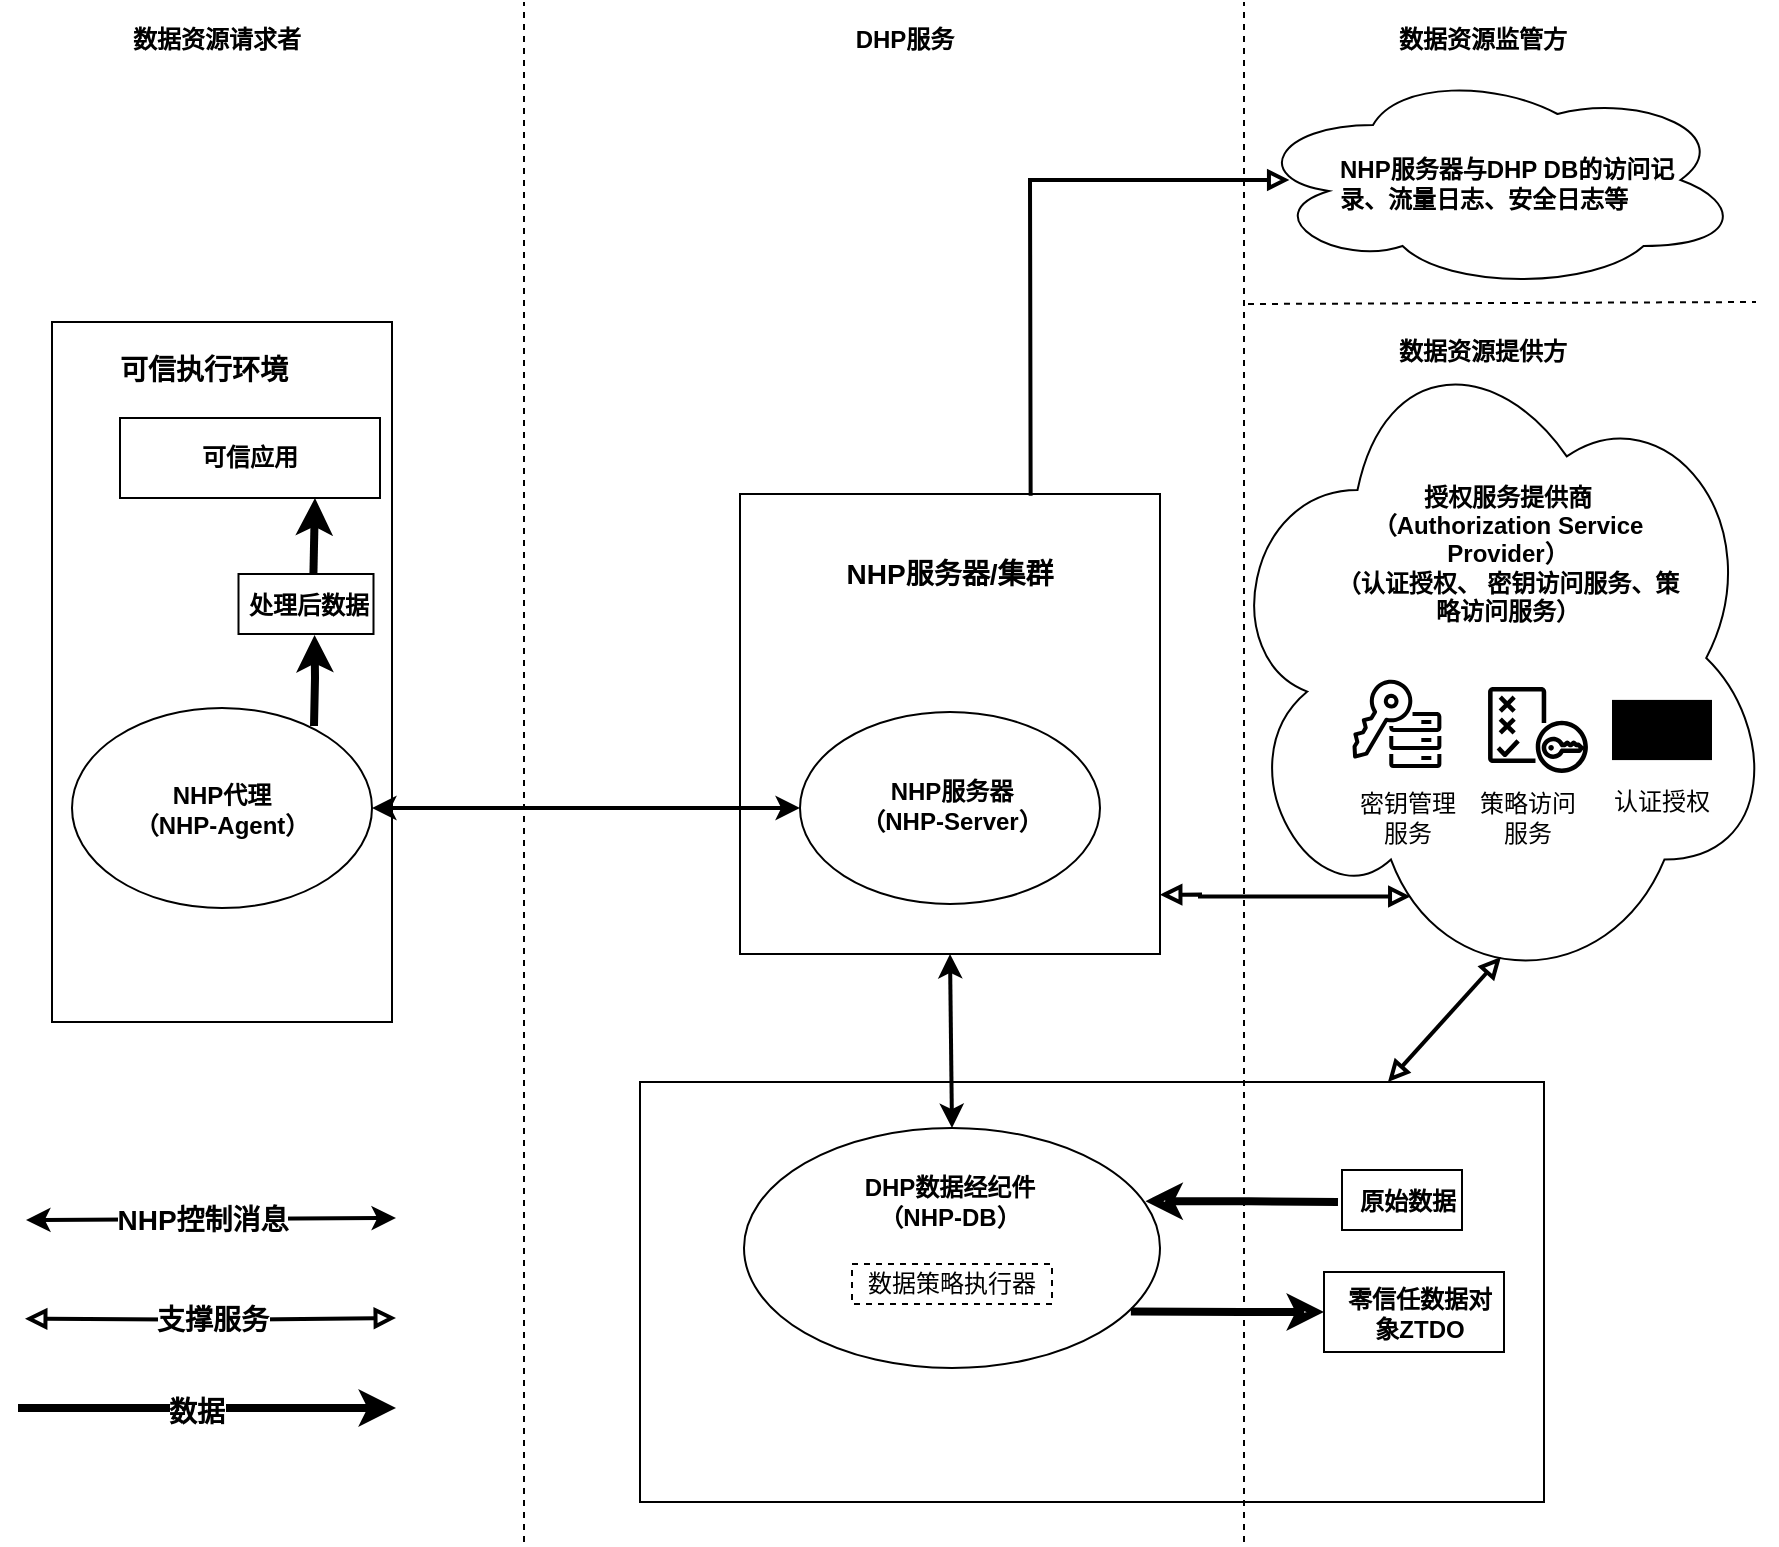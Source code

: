 <mxfile version="27.0.5" pages="7">
  <diagram name="arch" id="-2B2ailxkgt4oX6ftrqh">
    <mxGraphModel dx="1554" dy="856" grid="1" gridSize="10" guides="1" tooltips="1" connect="1" arrows="1" fold="1" page="1" pageScale="1" pageWidth="1654" pageHeight="1169" math="0" shadow="0">
      <root>
        <mxCell id="0" />
        <mxCell id="1" parent="0" />
        <mxCell id="vrtd6x2_YnmpAT300qTn-1" value="" style="rounded=0;whiteSpace=wrap;html=1;strokeWidth=1;fillColor=none;align=center;" parent="1" vertex="1">
          <mxGeometry x="368" y="280" width="170" height="350" as="geometry" />
        </mxCell>
        <mxCell id="vrtd6x2_YnmpAT300qTn-2" value="" style="ellipse;whiteSpace=wrap;html=1;gradientColor=none;fillColor=none;" parent="1" vertex="1">
          <mxGeometry x="378" y="473" width="150" height="100" as="geometry" />
        </mxCell>
        <mxCell id="vrtd6x2_YnmpAT300qTn-3" value="&lt;b&gt;数据资源请求者&lt;/b&gt;" style="text;html=1;align=center;verticalAlign=middle;whiteSpace=wrap;rounded=0;" parent="1" vertex="1">
          <mxGeometry x="403" y="124" width="95" height="30" as="geometry" />
        </mxCell>
        <mxCell id="vrtd6x2_YnmpAT300qTn-4" value="" style="group" parent="1" vertex="1" connectable="0">
          <mxGeometry x="409" y="259" width="130" height="40" as="geometry" />
        </mxCell>
        <mxCell id="vrtd6x2_YnmpAT300qTn-5" value="" style="rounded=0;whiteSpace=wrap;html=1;strokeWidth=1;fillColor=none;align=center;" parent="vrtd6x2_YnmpAT300qTn-4" vertex="1">
          <mxGeometry x="-7" y="69" width="130" height="40" as="geometry" />
        </mxCell>
        <mxCell id="vrtd6x2_YnmpAT300qTn-6" value="&lt;b&gt;可信应用&lt;/b&gt;" style="text;html=1;align=center;verticalAlign=middle;whiteSpace=wrap;rounded=0;" parent="vrtd6x2_YnmpAT300qTn-4" vertex="1">
          <mxGeometry x="29.03" y="77" width="57.94" height="24" as="geometry" />
        </mxCell>
        <mxCell id="vrtd6x2_YnmpAT300qTn-7" value="&lt;b&gt;NHP代理&lt;/b&gt;&lt;div&gt;&lt;b&gt;（NHP-Agent）&lt;/b&gt;&lt;/div&gt;" style="text;html=1;align=center;verticalAlign=middle;whiteSpace=wrap;rounded=0;" parent="1" vertex="1">
          <mxGeometry x="393" y="509" width="120" height="30" as="geometry" />
        </mxCell>
        <mxCell id="vrtd6x2_YnmpAT300qTn-8" style="edgeStyle=orthogonalEdgeStyle;rounded=0;orthogonalLoop=1;jettySize=auto;html=1;strokeWidth=4;entryX=0.75;entryY=1;entryDx=0;entryDy=0;exitX=0.555;exitY=-0.003;exitDx=0;exitDy=0;exitPerimeter=0;" parent="1" source="vrtd6x2_YnmpAT300qTn-54" target="vrtd6x2_YnmpAT300qTn-5" edge="1">
          <mxGeometry relative="1" as="geometry">
            <mxPoint x="499" y="350" as="targetPoint" />
            <mxPoint x="500" y="352" as="sourcePoint" />
          </mxGeometry>
        </mxCell>
        <mxCell id="vrtd6x2_YnmpAT300qTn-9" value="" style="endArrow=none;dashed=1;html=1;rounded=0;" parent="1" edge="1">
          <mxGeometry width="50" height="50" relative="1" as="geometry">
            <mxPoint x="604" y="890" as="sourcePoint" />
            <mxPoint x="604" y="120" as="targetPoint" />
          </mxGeometry>
        </mxCell>
        <mxCell id="vrtd6x2_YnmpAT300qTn-10" value="" style="rounded=0;whiteSpace=wrap;html=1;strokeWidth=1;fillColor=none;align=center;" parent="1" vertex="1">
          <mxGeometry x="712" y="366" width="210" height="230" as="geometry" />
        </mxCell>
        <mxCell id="vrtd6x2_YnmpAT300qTn-11" value="&lt;b&gt;NHP服务器/集群&lt;/b&gt;" style="text;html=1;align=center;verticalAlign=middle;whiteSpace=wrap;rounded=0;fontSize=14;" parent="1" vertex="1">
          <mxGeometry x="762" y="391" width="110" height="30" as="geometry" />
        </mxCell>
        <mxCell id="vrtd6x2_YnmpAT300qTn-12" value="" style="ellipse;whiteSpace=wrap;html=1;gradientColor=none;fillColor=none;" parent="1" vertex="1">
          <mxGeometry x="742" y="475" width="150" height="96" as="geometry" />
        </mxCell>
        <mxCell id="vrtd6x2_YnmpAT300qTn-13" value="&lt;b&gt;NHP服务器&lt;/b&gt;&lt;div&gt;&lt;b&gt;（NHP-Server）&lt;/b&gt;&lt;/div&gt;" style="text;html=1;align=center;verticalAlign=middle;whiteSpace=wrap;rounded=0;" parent="1" vertex="1">
          <mxGeometry x="757.5" y="507" width="120" height="30" as="geometry" />
        </mxCell>
        <mxCell id="vrtd6x2_YnmpAT300qTn-14" value="" style="endArrow=classic;startArrow=classic;html=1;rounded=0;exitX=1;exitY=0.5;exitDx=0;exitDy=0;entryX=0;entryY=0.5;entryDx=0;entryDy=0;strokeWidth=2;" parent="1" source="vrtd6x2_YnmpAT300qTn-2" target="vrtd6x2_YnmpAT300qTn-12" edge="1">
          <mxGeometry width="50" height="50" relative="1" as="geometry">
            <mxPoint x="614" y="490" as="sourcePoint" />
            <mxPoint x="664" y="440" as="targetPoint" />
          </mxGeometry>
        </mxCell>
        <mxCell id="vrtd6x2_YnmpAT300qTn-15" value="" style="endArrow=none;dashed=1;html=1;rounded=0;" parent="1" edge="1">
          <mxGeometry width="50" height="50" relative="1" as="geometry">
            <mxPoint x="964" y="890" as="sourcePoint" />
            <mxPoint x="964" y="120" as="targetPoint" />
          </mxGeometry>
        </mxCell>
        <mxCell id="vrtd6x2_YnmpAT300qTn-16" value="" style="rounded=0;whiteSpace=wrap;html=1;strokeWidth=1;fillColor=none;align=center;" parent="1" vertex="1">
          <mxGeometry x="662" y="660" width="452" height="210" as="geometry" />
        </mxCell>
        <mxCell id="vrtd6x2_YnmpAT300qTn-17" style="edgeStyle=orthogonalEdgeStyle;rounded=0;orthogonalLoop=1;jettySize=auto;html=1;exitX=0.965;exitY=0.305;exitDx=0;exitDy=0;entryX=0;entryY=0.5;entryDx=0;entryDy=0;exitPerimeter=0;strokeWidth=4;startArrow=classic;startFill=0;endArrow=none;" parent="1" source="vrtd6x2_YnmpAT300qTn-18" target="vrtd6x2_YnmpAT300qTn-26" edge="1">
          <mxGeometry relative="1" as="geometry" />
        </mxCell>
        <mxCell id="vrtd6x2_YnmpAT300qTn-18" value="" style="ellipse;whiteSpace=wrap;html=1;gradientColor=none;fillColor=none;" parent="1" vertex="1">
          <mxGeometry x="714" y="683" width="208" height="120" as="geometry" />
        </mxCell>
        <mxCell id="vrtd6x2_YnmpAT300qTn-19" value="&lt;b&gt;DHP数据经纪件&lt;/b&gt;&lt;div&gt;&lt;b&gt;（NHP-DB）&lt;/b&gt;&lt;/div&gt;" style="text;html=1;align=center;verticalAlign=middle;whiteSpace=wrap;rounded=0;" parent="1" vertex="1">
          <mxGeometry x="757" y="700" width="120" height="39" as="geometry" />
        </mxCell>
        <mxCell id="vrtd6x2_YnmpAT300qTn-20" value="" style="group" parent="1" vertex="1" connectable="0">
          <mxGeometry x="1004" y="755" width="90" height="40" as="geometry" />
        </mxCell>
        <mxCell id="vrtd6x2_YnmpAT300qTn-21" value="" style="rounded=0;whiteSpace=wrap;html=1;strokeWidth=1;fillColor=none;align=center;" parent="vrtd6x2_YnmpAT300qTn-20" vertex="1">
          <mxGeometry width="90" height="40" as="geometry" />
        </mxCell>
        <mxCell id="vrtd6x2_YnmpAT300qTn-22" value="&lt;b&gt;零信任数据对象ZTDO&lt;/b&gt;" style="text;html=1;align=center;verticalAlign=middle;whiteSpace=wrap;rounded=0;" parent="vrtd6x2_YnmpAT300qTn-20" vertex="1">
          <mxGeometry x="6" y="9" width="84" height="24" as="geometry" />
        </mxCell>
        <mxCell id="vrtd6x2_YnmpAT300qTn-23" value="" style="group" parent="1" vertex="1" connectable="0">
          <mxGeometry x="1014" y="704" width="70" height="30" as="geometry" />
        </mxCell>
        <mxCell id="vrtd6x2_YnmpAT300qTn-24" value="" style="group" parent="vrtd6x2_YnmpAT300qTn-23" vertex="1" connectable="0">
          <mxGeometry x="-3" width="70" height="30" as="geometry" />
        </mxCell>
        <mxCell id="vrtd6x2_YnmpAT300qTn-25" value="" style="rounded=0;whiteSpace=wrap;html=1;strokeWidth=1;fillColor=none;align=center;" parent="vrtd6x2_YnmpAT300qTn-24" vertex="1">
          <mxGeometry x="2" width="60" height="30" as="geometry" />
        </mxCell>
        <mxCell id="vrtd6x2_YnmpAT300qTn-26" value="&lt;b&gt;原始数据&lt;/b&gt;" style="text;html=1;align=center;verticalAlign=middle;whiteSpace=wrap;rounded=0;" parent="vrtd6x2_YnmpAT300qTn-24" vertex="1">
          <mxGeometry y="4" width="70" height="24" as="geometry" />
        </mxCell>
        <mxCell id="vrtd6x2_YnmpAT300qTn-27" style="edgeStyle=orthogonalEdgeStyle;rounded=0;orthogonalLoop=1;jettySize=auto;html=1;exitX=0.5;exitY=1;exitDx=0;exitDy=0;" parent="1" source="vrtd6x2_YnmpAT300qTn-16" target="vrtd6x2_YnmpAT300qTn-16" edge="1">
          <mxGeometry relative="1" as="geometry" />
        </mxCell>
        <mxCell id="vrtd6x2_YnmpAT300qTn-28" style="edgeStyle=orthogonalEdgeStyle;rounded=0;orthogonalLoop=1;jettySize=auto;html=1;exitX=0;exitY=0.5;exitDx=0;exitDy=0;strokeWidth=4;startArrow=classic;startFill=0;endArrow=none;entryX=0.93;entryY=0.765;entryDx=0;entryDy=0;entryPerimeter=0;" parent="1" source="vrtd6x2_YnmpAT300qTn-21" target="vrtd6x2_YnmpAT300qTn-18" edge="1">
          <mxGeometry relative="1" as="geometry">
            <mxPoint x="910" y="775" as="targetPoint" />
          </mxGeometry>
        </mxCell>
        <mxCell id="vrtd6x2_YnmpAT300qTn-29" value="&lt;b&gt;数据资源提供方&lt;/b&gt;" style="text;html=1;align=center;verticalAlign=middle;whiteSpace=wrap;rounded=0;" parent="1" vertex="1">
          <mxGeometry x="1031.03" y="280" width="105" height="30" as="geometry" />
        </mxCell>
        <mxCell id="vrtd6x2_YnmpAT300qTn-30" value="" style="ellipse;shape=cloud;whiteSpace=wrap;html=1;gradientColor=none;fillColor=none;" parent="1" vertex="1">
          <mxGeometry x="951" y="280" width="279" height="336" as="geometry" />
        </mxCell>
        <mxCell id="vrtd6x2_YnmpAT300qTn-31" value="&lt;font&gt;&lt;b&gt;授权服务提供商&lt;/b&gt;&lt;/font&gt;&lt;div&gt;&lt;font&gt;&lt;b&gt;（Authorization Service Provider）&lt;/b&gt;&lt;/font&gt;&lt;/div&gt;&lt;div&gt;&lt;b&gt;（认证授权、 密钥访问服务、策略访问服务）&lt;/b&gt;&lt;/div&gt;" style="text;html=1;align=center;verticalAlign=middle;whiteSpace=wrap;rounded=0;" parent="1" vertex="1">
          <mxGeometry x="1006" y="336" width="180" height="120" as="geometry" />
        </mxCell>
        <mxCell id="vrtd6x2_YnmpAT300qTn-32" value="认证授权" style="text;html=1;align=center;verticalAlign=middle;whiteSpace=wrap;rounded=0;" parent="1" vertex="1">
          <mxGeometry x="1143" y="505" width="60" height="30" as="geometry" />
        </mxCell>
        <mxCell id="vrtd6x2_YnmpAT300qTn-33" value="" style="sketch=0;outlineConnect=0;fontColor=#232F3E;gradientColor=none;fillColor=light-dark(#000000, #61820b);strokeColor=none;dashed=0;verticalLabelPosition=bottom;verticalAlign=top;align=center;html=1;fontSize=12;fontStyle=0;aspect=fixed;pointerEvents=1;shape=mxgraph.aws4.policy;" parent="1" vertex="1">
          <mxGeometry x="1085.97" y="462.5" width="50.06" height="43" as="geometry" />
        </mxCell>
        <mxCell id="vrtd6x2_YnmpAT300qTn-34" value="策略访问服务" style="text;html=1;align=center;verticalAlign=middle;whiteSpace=wrap;rounded=0;" parent="1" vertex="1">
          <mxGeometry x="1076.03" y="513" width="60" height="30" as="geometry" />
        </mxCell>
        <mxCell id="vrtd6x2_YnmpAT300qTn-35" value="" style="sketch=0;verticalLabelPosition=bottom;sketch=0;aspect=fixed;html=1;verticalAlign=top;strokeColor=none;fillColor=#000000;align=center;outlineConnect=0;pointerEvents=1;shape=mxgraph.citrix2.citrix_federated_authentication_service2;" parent="1" vertex="1">
          <mxGeometry x="1148" y="468.95" width="50" height="30.095" as="geometry" />
        </mxCell>
        <mxCell id="vrtd6x2_YnmpAT300qTn-36" value="" style="sketch=0;outlineConnect=0;fontColor=#232F3E;gradientColor=none;fillColor=#000000;strokeColor=none;dashed=0;verticalLabelPosition=bottom;verticalAlign=top;align=center;html=1;fontSize=12;fontStyle=0;aspect=fixed;pointerEvents=1;shape=mxgraph.aws4.key_management_service_external_key_store;" parent="1" vertex="1">
          <mxGeometry x="1017.97" y="458" width="45" height="45" as="geometry" />
        </mxCell>
        <mxCell id="vrtd6x2_YnmpAT300qTn-37" value="密钥管理服务" style="text;html=1;align=center;verticalAlign=middle;whiteSpace=wrap;rounded=0;" parent="1" vertex="1">
          <mxGeometry x="1016" y="513" width="60" height="30" as="geometry" />
        </mxCell>
        <mxCell id="vrtd6x2_YnmpAT300qTn-38" style="edgeStyle=orthogonalEdgeStyle;rounded=0;orthogonalLoop=1;jettySize=auto;html=1;exitX=1;exitY=0.871;exitDx=0;exitDy=0;endArrow=block;endFill=0;startArrow=block;startFill=0;strokeWidth=2;exitPerimeter=0;entryX=0.345;entryY=0.855;entryDx=0;entryDy=0;entryPerimeter=0;" parent="1" source="vrtd6x2_YnmpAT300qTn-10" target="vrtd6x2_YnmpAT300qTn-30" edge="1">
          <mxGeometry relative="1" as="geometry">
            <mxPoint x="1040" y="570" as="targetPoint" />
          </mxGeometry>
        </mxCell>
        <mxCell id="vrtd6x2_YnmpAT300qTn-39" style="edgeStyle=orthogonalEdgeStyle;rounded=0;orthogonalLoop=1;jettySize=auto;html=1;exitX=0.965;exitY=0.305;exitDx=0;exitDy=0;exitPerimeter=0;strokeWidth=4;" parent="1" edge="1">
          <mxGeometry relative="1" as="geometry">
            <mxPoint x="351" y="823" as="sourcePoint" />
            <mxPoint x="540" y="823" as="targetPoint" />
          </mxGeometry>
        </mxCell>
        <mxCell id="vrtd6x2_YnmpAT300qTn-40" value="&lt;font style=&quot;font-size: 14px;&quot;&gt;&lt;b style=&quot;&quot;&gt;数据&lt;/b&gt;&lt;/font&gt;" style="edgeLabel;html=1;align=center;verticalAlign=middle;resizable=0;points=[];" parent="vrtd6x2_YnmpAT300qTn-39" vertex="1" connectable="0">
          <mxGeometry x="-0.065" y="-2" relative="1" as="geometry">
            <mxPoint as="offset" />
          </mxGeometry>
        </mxCell>
        <mxCell id="vrtd6x2_YnmpAT300qTn-41" style="edgeStyle=orthogonalEdgeStyle;rounded=0;orthogonalLoop=1;jettySize=auto;html=1;exitX=1;exitY=0.75;exitDx=0;exitDy=0;endArrow=block;endFill=0;startArrow=block;startFill=0;strokeWidth=2;" parent="1" edge="1">
          <mxGeometry relative="1" as="geometry">
            <mxPoint x="354.5" y="778.37" as="sourcePoint" />
            <mxPoint x="540" y="778" as="targetPoint" />
          </mxGeometry>
        </mxCell>
        <mxCell id="vrtd6x2_YnmpAT300qTn-42" value="&lt;font style=&quot;font-size: 14px;&quot;&gt;&lt;b&gt;支撑服务&lt;/b&gt;&lt;/font&gt;" style="edgeLabel;html=1;align=center;verticalAlign=middle;resizable=0;points=[];" parent="vrtd6x2_YnmpAT300qTn-41" vertex="1" connectable="0">
          <mxGeometry x="-0.009" relative="1" as="geometry">
            <mxPoint x="1" as="offset" />
          </mxGeometry>
        </mxCell>
        <mxCell id="vrtd6x2_YnmpAT300qTn-43" value="" style="endArrow=classic;startArrow=classic;html=1;rounded=0;strokeWidth=2;" parent="1" edge="1">
          <mxGeometry width="50" height="50" relative="1" as="geometry">
            <mxPoint x="355" y="729" as="sourcePoint" />
            <mxPoint x="540" y="728" as="targetPoint" />
          </mxGeometry>
        </mxCell>
        <mxCell id="vrtd6x2_YnmpAT300qTn-44" value="&lt;font style=&quot;font-size: 14px;&quot;&gt;&lt;b&gt;NHP控制消息&lt;/b&gt;&lt;/font&gt;" style="edgeLabel;html=1;align=center;verticalAlign=middle;resizable=0;points=[];" parent="vrtd6x2_YnmpAT300qTn-43" vertex="1" connectable="0">
          <mxGeometry x="-0.053" relative="1" as="geometry">
            <mxPoint as="offset" />
          </mxGeometry>
        </mxCell>
        <mxCell id="vrtd6x2_YnmpAT300qTn-45" value="" style="endArrow=block;startArrow=block;html=1;rounded=0;entryX=0.507;entryY=0.945;entryDx=0;entryDy=0;entryPerimeter=0;strokeWidth=2;endFill=0;startFill=0;" parent="1" target="vrtd6x2_YnmpAT300qTn-30" edge="1">
          <mxGeometry width="50" height="50" relative="1" as="geometry">
            <mxPoint x="1035.97" y="660" as="sourcePoint" />
            <mxPoint x="1085.97" y="610" as="targetPoint" />
          </mxGeometry>
        </mxCell>
        <mxCell id="vrtd6x2_YnmpAT300qTn-46" value="" style="endArrow=classic;startArrow=classic;html=1;rounded=0;strokeWidth=2;entryX=0.5;entryY=1;entryDx=0;entryDy=0;exitX=0.5;exitY=0;exitDx=0;exitDy=0;" parent="1" source="vrtd6x2_YnmpAT300qTn-18" target="vrtd6x2_YnmpAT300qTn-10" edge="1">
          <mxGeometry width="50" height="50" relative="1" as="geometry">
            <mxPoint x="818" y="680" as="sourcePoint" />
            <mxPoint x="817.5" y="606" as="targetPoint" />
          </mxGeometry>
        </mxCell>
        <mxCell id="vrtd6x2_YnmpAT300qTn-47" value="" style="ellipse;shape=cloud;whiteSpace=wrap;html=1;align=center;fillColor=none;" parent="1" vertex="1">
          <mxGeometry x="967.03" y="154" width="245.97" height="110" as="geometry" />
        </mxCell>
        <mxCell id="vrtd6x2_YnmpAT300qTn-48" value="&lt;b&gt;NHP服务器与DHP DB的访问记录、流量日志、安全日志等&lt;/b&gt;" style="text;html=1;align=left;verticalAlign=middle;whiteSpace=wrap;rounded=0;" parent="1" vertex="1">
          <mxGeometry x="1010" y="196" width="176" height="30" as="geometry" />
        </mxCell>
        <mxCell id="vrtd6x2_YnmpAT300qTn-49" value="" style="endArrow=block;startArrow=none;html=1;rounded=0;strokeWidth=2;endFill=0;startFill=0;exitX=0.692;exitY=0.004;exitDx=0;exitDy=0;exitPerimeter=0;entryX=0.08;entryY=0.5;entryDx=0;entryDy=0;entryPerimeter=0;" parent="1" source="vrtd6x2_YnmpAT300qTn-10" target="vrtd6x2_YnmpAT300qTn-47" edge="1">
          <mxGeometry width="50" height="50" relative="1" as="geometry">
            <mxPoint x="809.97" y="396" as="sourcePoint" />
            <mxPoint x="872" y="332" as="targetPoint" />
            <Array as="points">
              <mxPoint x="857" y="209" />
            </Array>
          </mxGeometry>
        </mxCell>
        <mxCell id="vrtd6x2_YnmpAT300qTn-50" style="edgeStyle=orthogonalEdgeStyle;rounded=0;orthogonalLoop=1;jettySize=auto;html=1;entryX=0.54;entryY=1.102;entryDx=0;entryDy=0;strokeWidth=4;exitX=0.875;exitY=0.077;exitDx=0;exitDy=0;exitPerimeter=0;entryPerimeter=0;" parent="1" target="vrtd6x2_YnmpAT300qTn-55" edge="1">
          <mxGeometry relative="1" as="geometry">
            <Array as="points" />
            <mxPoint x="499" y="482.003" as="sourcePoint" />
            <mxPoint x="499" y="416.05" as="targetPoint" />
          </mxGeometry>
        </mxCell>
        <mxCell id="vrtd6x2_YnmpAT300qTn-51" value="数据策略执行器" style="rounded=0;whiteSpace=wrap;html=1;fillColor=none;dashed=1;" parent="1" vertex="1">
          <mxGeometry x="768" y="751" width="100" height="20" as="geometry" />
        </mxCell>
        <mxCell id="vrtd6x2_YnmpAT300qTn-52" value="" style="group" parent="1" vertex="1" connectable="0">
          <mxGeometry x="450" y="406" width="90" height="40" as="geometry" />
        </mxCell>
        <mxCell id="vrtd6x2_YnmpAT300qTn-53" value="" style="group" parent="vrtd6x2_YnmpAT300qTn-52" vertex="1" connectable="0">
          <mxGeometry x="6.75" width="78.75" height="30" as="geometry" />
        </mxCell>
        <mxCell id="vrtd6x2_YnmpAT300qTn-54" value="" style="rounded=0;whiteSpace=wrap;html=1;strokeWidth=1;fillColor=none;align=center;" parent="vrtd6x2_YnmpAT300qTn-53" vertex="1">
          <mxGeometry x="4.5" width="67.5" height="30" as="geometry" />
        </mxCell>
        <mxCell id="vrtd6x2_YnmpAT300qTn-55" value="&lt;b&gt;处理后数据&lt;/b&gt;" style="text;html=1;align=center;verticalAlign=middle;whiteSpace=wrap;rounded=0;" parent="vrtd6x2_YnmpAT300qTn-53" vertex="1">
          <mxGeometry y="4" width="78.75" height="24" as="geometry" />
        </mxCell>
        <mxCell id="vrtd6x2_YnmpAT300qTn-56" value="&lt;b&gt;可信执行环境&lt;/b&gt;" style="text;html=1;align=center;verticalAlign=middle;whiteSpace=wrap;rounded=0;fontSize=14;" parent="vrtd6x2_YnmpAT300qTn-52" vertex="1">
          <mxGeometry x="-61.03" y="-117" width="110" height="30" as="geometry" />
        </mxCell>
        <mxCell id="vrtd6x2_YnmpAT300qTn-57" value="" style="endArrow=none;dashed=1;html=1;rounded=0;" parent="1" edge="1">
          <mxGeometry width="50" height="50" relative="1" as="geometry">
            <mxPoint x="966" y="271" as="sourcePoint" />
            <mxPoint x="1220" y="270" as="targetPoint" />
          </mxGeometry>
        </mxCell>
        <mxCell id="vrtd6x2_YnmpAT300qTn-58" value="&lt;b&gt;数据资源监管方&lt;/b&gt;" style="text;html=1;align=center;verticalAlign=middle;whiteSpace=wrap;rounded=0;" parent="1" vertex="1">
          <mxGeometry x="1031.03" y="124" width="105" height="30" as="geometry" />
        </mxCell>
        <mxCell id="vrtd6x2_YnmpAT300qTn-59" value="&lt;b&gt;DHP服务&lt;/b&gt;" style="text;html=1;align=center;verticalAlign=middle;whiteSpace=wrap;rounded=0;" parent="1" vertex="1">
          <mxGeometry x="742" y="124" width="105" height="30" as="geometry" />
        </mxCell>
      </root>
    </mxGraphModel>
  </diagram>
  <diagram id="ql-IbhM3O8NQULlr3fHZ" name="interaction">
    <mxGraphModel dx="2220" dy="1223" grid="1" gridSize="10" guides="1" tooltips="1" connect="1" arrows="1" fold="1" page="1" pageScale="1" pageWidth="1654" pageHeight="1169" math="0" shadow="0">
      <root>
        <mxCell id="0" />
        <mxCell id="1" parent="0" />
        <mxCell id="XNKHDg-uXlKhG6mYbhsP-1" value="3.2 授权（可选）" style="text;html=1;align=center;verticalAlign=middle;whiteSpace=wrap;rounded=0;" vertex="1" parent="1">
          <mxGeometry x="927" y="514" width="74.97" height="41" as="geometry" />
        </mxCell>
        <mxCell id="XNKHDg-uXlKhG6mYbhsP-2" value="" style="endArrow=none;dashed=1;html=1;rounded=0;" edge="1" parent="1">
          <mxGeometry width="50" height="50" relative="1" as="geometry">
            <mxPoint x="604" y="960" as="sourcePoint" />
            <mxPoint x="604" y="90" as="targetPoint" />
          </mxGeometry>
        </mxCell>
        <mxCell id="XNKHDg-uXlKhG6mYbhsP-3" value="" style="rounded=0;whiteSpace=wrap;html=1;strokeWidth=1;fillColor=none;align=center;" vertex="1" parent="1">
          <mxGeometry x="712" y="396" width="210" height="230" as="geometry" />
        </mxCell>
        <mxCell id="XNKHDg-uXlKhG6mYbhsP-4" value="&lt;b&gt;NHP服务器/集群&lt;/b&gt;" style="text;html=1;align=center;verticalAlign=middle;whiteSpace=wrap;rounded=0;fontSize=14;" vertex="1" parent="1">
          <mxGeometry x="762" y="421" width="110" height="30" as="geometry" />
        </mxCell>
        <mxCell id="XNKHDg-uXlKhG6mYbhsP-5" value="" style="ellipse;whiteSpace=wrap;html=1;gradientColor=none;fillColor=none;dashed=1;dashPattern=8 8;" vertex="1" parent="1">
          <mxGeometry x="730" y="460" width="180" height="146" as="geometry" />
        </mxCell>
        <mxCell id="XNKHDg-uXlKhG6mYbhsP-6" value="&lt;b&gt;NHP服务器&lt;/b&gt;&lt;div&gt;&lt;b&gt;（NHP-Server）&lt;/b&gt;&lt;/div&gt;" style="text;html=1;align=center;verticalAlign=middle;whiteSpace=wrap;rounded=0;" vertex="1" parent="1">
          <mxGeometry x="757.5" y="506" width="120" height="30" as="geometry" />
        </mxCell>
        <mxCell id="XNKHDg-uXlKhG6mYbhsP-7" value="" style="endArrow=classic;startArrow=none;html=1;rounded=0;exitX=0.969;exitY=0.324;exitDx=0;exitDy=0;entryX=0.367;entryY=-0.004;entryDx=0;entryDy=0;entryPerimeter=0;strokeWidth=2;startFill=0;exitPerimeter=0;" edge="1" parent="1" source="XNKHDg-uXlKhG6mYbhsP-64" target="XNKHDg-uXlKhG6mYbhsP-5">
          <mxGeometry width="50" height="50" relative="1" as="geometry">
            <mxPoint x="517.05" y="487.48" as="sourcePoint" />
            <mxPoint x="750.4" y="488.84" as="targetPoint" />
          </mxGeometry>
        </mxCell>
        <mxCell id="XNKHDg-uXlKhG6mYbhsP-8" value="" style="endArrow=none;dashed=1;html=1;rounded=0;" edge="1" parent="1">
          <mxGeometry width="50" height="50" relative="1" as="geometry">
            <mxPoint x="964" y="470" as="sourcePoint" />
            <mxPoint x="964" y="90" as="targetPoint" />
          </mxGeometry>
        </mxCell>
        <mxCell id="XNKHDg-uXlKhG6mYbhsP-9" value="" style="rounded=0;whiteSpace=wrap;html=1;strokeWidth=1;fillColor=none;align=center;" vertex="1" parent="1">
          <mxGeometry x="662" y="708" width="452" height="210" as="geometry" />
        </mxCell>
        <mxCell id="XNKHDg-uXlKhG6mYbhsP-10" style="edgeStyle=orthogonalEdgeStyle;rounded=0;orthogonalLoop=1;jettySize=auto;html=1;exitX=0.947;exitY=0.271;exitDx=0;exitDy=0;entryX=0;entryY=0.5;entryDx=0;entryDy=0;exitPerimeter=0;strokeWidth=4;startArrow=classic;startFill=0;endArrow=none;" edge="1" parent="1" source="XNKHDg-uXlKhG6mYbhsP-79" target="XNKHDg-uXlKhG6mYbhsP-17">
          <mxGeometry relative="1" as="geometry">
            <mxPoint x="914.72" y="767.6" as="sourcePoint" />
          </mxGeometry>
        </mxCell>
        <mxCell id="XNKHDg-uXlKhG6mYbhsP-11" value="" style="group" vertex="1" connectable="0" parent="1">
          <mxGeometry x="1004" y="803" width="96" height="40" as="geometry" />
        </mxCell>
        <mxCell id="XNKHDg-uXlKhG6mYbhsP-12" value="" style="rounded=0;whiteSpace=wrap;html=1;strokeWidth=1;fillColor=none;align=center;" vertex="1" parent="XNKHDg-uXlKhG6mYbhsP-11">
          <mxGeometry width="96" height="40" as="geometry" />
        </mxCell>
        <mxCell id="XNKHDg-uXlKhG6mYbhsP-13" value="&lt;b&gt;零信任数据对象ZTDO&lt;/b&gt;" style="text;html=1;align=center;verticalAlign=middle;whiteSpace=wrap;rounded=0;" vertex="1" parent="XNKHDg-uXlKhG6mYbhsP-11">
          <mxGeometry x="7.2" y="9" width="84" height="24" as="geometry" />
        </mxCell>
        <mxCell id="XNKHDg-uXlKhG6mYbhsP-14" value="" style="group" vertex="1" connectable="0" parent="1">
          <mxGeometry x="1014" y="752" width="70" height="30" as="geometry" />
        </mxCell>
        <mxCell id="XNKHDg-uXlKhG6mYbhsP-15" value="" style="group" vertex="1" connectable="0" parent="XNKHDg-uXlKhG6mYbhsP-14">
          <mxGeometry x="-3" width="70" height="30" as="geometry" />
        </mxCell>
        <mxCell id="XNKHDg-uXlKhG6mYbhsP-16" value="" style="rounded=0;whiteSpace=wrap;html=1;strokeWidth=1;fillColor=none;align=center;" vertex="1" parent="XNKHDg-uXlKhG6mYbhsP-15">
          <mxGeometry x="2" width="60" height="30" as="geometry" />
        </mxCell>
        <mxCell id="XNKHDg-uXlKhG6mYbhsP-17" value="&lt;b&gt;原始数据&lt;/b&gt;" style="text;html=1;align=center;verticalAlign=middle;whiteSpace=wrap;rounded=0;" vertex="1" parent="XNKHDg-uXlKhG6mYbhsP-15">
          <mxGeometry y="4" width="70" height="24" as="geometry" />
        </mxCell>
        <mxCell id="XNKHDg-uXlKhG6mYbhsP-18" style="edgeStyle=orthogonalEdgeStyle;rounded=0;orthogonalLoop=1;jettySize=auto;html=1;exitX=0.5;exitY=1;exitDx=0;exitDy=0;" edge="1" parent="1" source="XNKHDg-uXlKhG6mYbhsP-9" target="XNKHDg-uXlKhG6mYbhsP-9">
          <mxGeometry relative="1" as="geometry" />
        </mxCell>
        <mxCell id="XNKHDg-uXlKhG6mYbhsP-19" style="edgeStyle=orthogonalEdgeStyle;rounded=0;orthogonalLoop=1;jettySize=auto;html=1;exitX=0;exitY=0.5;exitDx=0;exitDy=0;entryX=0.945;entryY=0.728;entryDx=0;entryDy=0;entryPerimeter=0;strokeWidth=4;startArrow=classic;startFill=0;endArrow=none;" edge="1" parent="1" source="XNKHDg-uXlKhG6mYbhsP-12" target="XNKHDg-uXlKhG6mYbhsP-79">
          <mxGeometry relative="1" as="geometry">
            <mxPoint x="903.904" y="823.04" as="targetPoint" />
          </mxGeometry>
        </mxCell>
        <mxCell id="XNKHDg-uXlKhG6mYbhsP-20" value="&lt;b&gt;数据资源提供方&lt;/b&gt;" style="text;html=1;align=center;verticalAlign=middle;whiteSpace=wrap;rounded=0;" vertex="1" parent="1">
          <mxGeometry x="1058" y="253" width="105" height="30" as="geometry" />
        </mxCell>
        <mxCell id="XNKHDg-uXlKhG6mYbhsP-21" value="" style="ellipse;shape=cloud;whiteSpace=wrap;html=1;gradientColor=none;fillColor=none;" vertex="1" parent="1">
          <mxGeometry x="982" y="256" width="290" height="360" as="geometry" />
        </mxCell>
        <mxCell id="XNKHDg-uXlKhG6mYbhsP-22" value="&lt;font&gt;&lt;b&gt;授权服务提供商&lt;/b&gt;&lt;/font&gt;&lt;div&gt;&lt;font&gt;&lt;b&gt;（Authorization Service Provider）&lt;/b&gt;&lt;/font&gt;&lt;/div&gt;&lt;div&gt;&lt;b&gt;（认证授权、 密钥访问服务、策略访问服务）&lt;/b&gt;&lt;/div&gt;" style="text;html=1;align=center;verticalAlign=middle;whiteSpace=wrap;rounded=0;" vertex="1" parent="1">
          <mxGeometry x="1037" y="336" width="180" height="120" as="geometry" />
        </mxCell>
        <mxCell id="XNKHDg-uXlKhG6mYbhsP-23" value="认证授权" style="text;html=1;align=center;verticalAlign=middle;whiteSpace=wrap;rounded=0;" vertex="1" parent="1">
          <mxGeometry x="1162" y="507" width="60" height="30" as="geometry" />
        </mxCell>
        <mxCell id="XNKHDg-uXlKhG6mYbhsP-24" value="" style="sketch=0;outlineConnect=0;fontColor=#232F3E;gradientColor=none;fillColor=light-dark(#000000, #61820b);strokeColor=none;dashed=0;verticalLabelPosition=bottom;verticalAlign=top;align=center;html=1;fontSize=12;fontStyle=0;aspect=fixed;pointerEvents=1;shape=mxgraph.aws4.policy;" vertex="1" parent="1">
          <mxGeometry x="1104.97" y="464.5" width="50.06" height="43" as="geometry" />
        </mxCell>
        <mxCell id="XNKHDg-uXlKhG6mYbhsP-25" value="策略访问服务" style="text;html=1;align=center;verticalAlign=middle;whiteSpace=wrap;rounded=0;" vertex="1" parent="1">
          <mxGeometry x="1095.03" y="515" width="60" height="30" as="geometry" />
        </mxCell>
        <mxCell id="XNKHDg-uXlKhG6mYbhsP-26" value="" style="sketch=0;verticalLabelPosition=bottom;sketch=0;aspect=fixed;html=1;verticalAlign=top;strokeColor=none;fillColor=#000000;align=center;outlineConnect=0;pointerEvents=1;shape=mxgraph.citrix2.citrix_federated_authentication_service2;" vertex="1" parent="1">
          <mxGeometry x="1167" y="470.95" width="50" height="30.095" as="geometry" />
        </mxCell>
        <mxCell id="XNKHDg-uXlKhG6mYbhsP-27" value="" style="sketch=0;outlineConnect=0;fontColor=#232F3E;gradientColor=none;fillColor=#000000;strokeColor=none;dashed=0;verticalLabelPosition=bottom;verticalAlign=top;align=center;html=1;fontSize=12;fontStyle=0;aspect=fixed;pointerEvents=1;shape=mxgraph.aws4.key_management_service_external_key_store;" vertex="1" parent="1">
          <mxGeometry x="1037" y="460" width="45" height="45" as="geometry" />
        </mxCell>
        <mxCell id="XNKHDg-uXlKhG6mYbhsP-28" value="密钥访问服务" style="text;html=1;align=center;verticalAlign=middle;whiteSpace=wrap;rounded=0;" vertex="1" parent="1">
          <mxGeometry x="1035.03" y="515" width="60" height="30" as="geometry" />
        </mxCell>
        <mxCell id="XNKHDg-uXlKhG6mYbhsP-29" style="edgeStyle=orthogonalEdgeStyle;rounded=0;orthogonalLoop=1;jettySize=auto;html=1;exitX=1;exitY=0.75;exitDx=0;exitDy=0;endArrow=block;endFill=0;startArrow=none;startFill=0;strokeWidth=2;" edge="1" parent="1">
          <mxGeometry relative="1" as="geometry">
            <mxPoint x="922" y="513.5" as="sourcePoint" />
            <mxPoint x="1010" y="514" as="targetPoint" />
          </mxGeometry>
        </mxCell>
        <mxCell id="XNKHDg-uXlKhG6mYbhsP-30" style="edgeStyle=orthogonalEdgeStyle;rounded=0;orthogonalLoop=1;jettySize=auto;html=1;exitX=0.965;exitY=0.305;exitDx=0;exitDy=0;exitPerimeter=0;strokeWidth=4;" edge="1" parent="1">
          <mxGeometry relative="1" as="geometry">
            <mxPoint x="344" y="869" as="sourcePoint" />
            <mxPoint x="530" y="869" as="targetPoint" />
          </mxGeometry>
        </mxCell>
        <mxCell id="XNKHDg-uXlKhG6mYbhsP-31" value="&lt;font style=&quot;font-size: 14px;&quot;&gt;&lt;b style=&quot;&quot;&gt;数据&lt;/b&gt;&lt;/font&gt;" style="edgeLabel;html=1;align=center;verticalAlign=middle;resizable=0;points=[];" vertex="1" connectable="0" parent="XNKHDg-uXlKhG6mYbhsP-30">
          <mxGeometry x="-0.065" y="-2" relative="1" as="geometry">
            <mxPoint as="offset" />
          </mxGeometry>
        </mxCell>
        <mxCell id="XNKHDg-uXlKhG6mYbhsP-32" style="edgeStyle=orthogonalEdgeStyle;rounded=0;orthogonalLoop=1;jettySize=auto;html=1;exitX=1;exitY=0.75;exitDx=0;exitDy=0;endArrow=block;endFill=0;startArrow=none;startFill=0;strokeWidth=2;" edge="1" parent="1">
          <mxGeometry relative="1" as="geometry">
            <mxPoint x="347.5" y="824.37" as="sourcePoint" />
            <mxPoint x="520" y="824" as="targetPoint" />
          </mxGeometry>
        </mxCell>
        <mxCell id="XNKHDg-uXlKhG6mYbhsP-33" value="&lt;font style=&quot;font-size: 14px;&quot;&gt;&lt;b&gt;支撑服务&lt;/b&gt;&lt;/font&gt;" style="edgeLabel;html=1;align=center;verticalAlign=middle;resizable=0;points=[];" vertex="1" connectable="0" parent="XNKHDg-uXlKhG6mYbhsP-32">
          <mxGeometry x="-0.009" relative="1" as="geometry">
            <mxPoint x="1" as="offset" />
          </mxGeometry>
        </mxCell>
        <mxCell id="XNKHDg-uXlKhG6mYbhsP-34" value="" style="endArrow=classic;startArrow=none;html=1;rounded=0;strokeWidth=2;startFill=0;" edge="1" parent="1">
          <mxGeometry width="50" height="50" relative="1" as="geometry">
            <mxPoint x="348" y="775" as="sourcePoint" />
            <mxPoint x="520" y="775" as="targetPoint" />
          </mxGeometry>
        </mxCell>
        <mxCell id="XNKHDg-uXlKhG6mYbhsP-35" value="&lt;font style=&quot;font-size: 14px;&quot;&gt;&lt;b&gt;NHP控制消息&lt;/b&gt;&lt;/font&gt;" style="edgeLabel;html=1;align=center;verticalAlign=middle;resizable=0;points=[];" vertex="1" connectable="0" parent="XNKHDg-uXlKhG6mYbhsP-34">
          <mxGeometry x="-0.053" relative="1" as="geometry">
            <mxPoint as="offset" />
          </mxGeometry>
        </mxCell>
        <mxCell id="XNKHDg-uXlKhG6mYbhsP-36" style="edgeStyle=orthogonalEdgeStyle;rounded=0;orthogonalLoop=1;jettySize=auto;html=1;exitX=0.191;exitY=0.898;exitDx=0;exitDy=0;startArrow=classic;startFill=1;endArrow=none;strokeWidth=2;entryX=0.238;entryY=0.106;entryDx=0;entryDy=0;entryPerimeter=0;exitPerimeter=0;" edge="1" parent="1" source="XNKHDg-uXlKhG6mYbhsP-5">
          <mxGeometry relative="1" as="geometry">
            <mxPoint x="750.34" y="603.325" as="sourcePoint" />
            <mxPoint x="763.504" y="743.72" as="targetPoint" />
          </mxGeometry>
        </mxCell>
        <mxCell id="XNKHDg-uXlKhG6mYbhsP-37" style="edgeStyle=orthogonalEdgeStyle;rounded=0;orthogonalLoop=1;jettySize=auto;html=1;entryX=0.449;entryY=0.013;entryDx=0;entryDy=0;entryPerimeter=0;strokeWidth=2;exitX=0.427;exitY=0.997;exitDx=0;exitDy=0;exitPerimeter=0;" edge="1" parent="1" source="XNKHDg-uXlKhG6mYbhsP-5" target="XNKHDg-uXlKhG6mYbhsP-79">
          <mxGeometry relative="1" as="geometry">
            <mxPoint x="806" y="610" as="sourcePoint" />
            <mxPoint x="805.792" y="742.68" as="targetPoint" />
          </mxGeometry>
        </mxCell>
        <mxCell id="XNKHDg-uXlKhG6mYbhsP-38" value="" style="ellipse;shape=cloud;whiteSpace=wrap;html=1;align=center;fillColor=none;" vertex="1" parent="1">
          <mxGeometry x="995.03" y="128" width="245.97" height="110" as="geometry" />
        </mxCell>
        <mxCell id="XNKHDg-uXlKhG6mYbhsP-39" value="&lt;b&gt;NHP服务器与DHP DB的访问记录、流量日志、安全日志等&lt;/b&gt;" style="text;html=1;align=left;verticalAlign=middle;whiteSpace=wrap;rounded=0;" vertex="1" parent="1">
          <mxGeometry x="1038" y="170" width="176" height="30" as="geometry" />
        </mxCell>
        <mxCell id="XNKHDg-uXlKhG6mYbhsP-40" value="" style="endArrow=none;dashed=1;html=1;rounded=0;" edge="1" parent="1">
          <mxGeometry width="50" height="50" relative="1" as="geometry">
            <mxPoint x="964" y="250" as="sourcePoint" />
            <mxPoint x="1280" y="250" as="targetPoint" />
          </mxGeometry>
        </mxCell>
        <mxCell id="XNKHDg-uXlKhG6mYbhsP-41" style="edgeStyle=orthogonalEdgeStyle;rounded=0;orthogonalLoop=1;jettySize=auto;html=1;exitX=0.75;exitY=0;exitDx=0;exitDy=0;entryX=0.07;entryY=0.4;entryDx=0;entryDy=0;entryPerimeter=0;" edge="1" parent="1" source="XNKHDg-uXlKhG6mYbhsP-3" target="XNKHDg-uXlKhG6mYbhsP-38">
          <mxGeometry relative="1" as="geometry">
            <Array as="points">
              <mxPoint x="869" y="172" />
            </Array>
          </mxGeometry>
        </mxCell>
        <mxCell id="XNKHDg-uXlKhG6mYbhsP-42" value="&lt;div style=&quot;line-height: 100%;&quot;&gt;&lt;font style=&quot;font-size: 10px; line-height: 100%;&quot;&gt;2.1 数据对象&lt;/font&gt;&lt;div&gt;&lt;font style=&quot;font-size: 10px; line-height: 100%;&quot;&gt;注册请求&lt;/font&gt;&lt;/div&gt;&lt;div&gt;&lt;font style=&quot;font-size: 10px; line-height: 100%;&quot;&gt;NHP-DRG&lt;/font&gt;&lt;/div&gt;&lt;/div&gt;" style="text;html=1;align=center;verticalAlign=middle;whiteSpace=wrap;rounded=0;" vertex="1" parent="1">
          <mxGeometry x="720" y="625" width="45" height="86" as="geometry" />
        </mxCell>
        <mxCell id="XNKHDg-uXlKhG6mYbhsP-43" value="&lt;div style=&quot;line-height: 100%;&quot;&gt;&lt;font style=&quot;font-size: 10px; line-height: 100%;&quot;&gt;2.4 数据对象&lt;/font&gt;&lt;div&gt;&lt;font style=&quot;font-size: 10px; line-height: 100%;&quot;&gt;注册回应&lt;/font&gt;&lt;/div&gt;&lt;div&gt;&lt;font style=&quot;font-size: 10px; line-height: 100%;&quot;&gt;NHP-DAK&lt;/font&gt;&lt;/div&gt;&lt;/div&gt;" style="text;html=1;align=center;verticalAlign=middle;whiteSpace=wrap;rounded=0;" vertex="1" parent="1">
          <mxGeometry x="766" y="633" width="40" height="70" as="geometry" />
        </mxCell>
        <mxCell id="XNKHDg-uXlKhG6mYbhsP-44" value="1.3 加密数据对象" style="text;html=1;align=center;verticalAlign=middle;whiteSpace=wrap;rounded=0;" vertex="1" parent="1">
          <mxGeometry x="901" y="826" width="60" height="39" as="geometry" />
        </mxCell>
        <mxCell id="XNKHDg-uXlKhG6mYbhsP-45" value="3.1 数据对象访问请求&lt;div&gt;NHP-DAR&lt;/div&gt;" style="text;html=1;align=center;verticalAlign=middle;whiteSpace=wrap;rounded=0;" vertex="1" parent="1">
          <mxGeometry x="579" y="422" width="130" height="44" as="geometry" />
        </mxCell>
        <mxCell id="XNKHDg-uXlKhG6mYbhsP-46" value="2.2 添加策略（可选）" style="text;html=1;align=center;verticalAlign=middle;whiteSpace=wrap;rounded=0;" vertex="1" parent="1">
          <mxGeometry x="929.03" y="474" width="74.97" height="41" as="geometry" />
        </mxCell>
        <mxCell id="XNKHDg-uXlKhG6mYbhsP-47" value="日志上传" style="text;html=1;align=center;verticalAlign=middle;whiteSpace=wrap;rounded=0;" vertex="1" parent="1">
          <mxGeometry x="882.5" y="151" width="74.97" height="20" as="geometry" />
        </mxCell>
        <mxCell id="XNKHDg-uXlKhG6mYbhsP-48" value="" style="endArrow=none;dashed=1;html=1;rounded=0;" edge="1" parent="1" target="XNKHDg-uXlKhG6mYbhsP-1">
          <mxGeometry width="50" height="50" relative="1" as="geometry">
            <mxPoint x="964" y="960" as="sourcePoint" />
            <mxPoint x="965.464" y="533" as="targetPoint" />
          </mxGeometry>
        </mxCell>
        <mxCell id="XNKHDg-uXlKhG6mYbhsP-49" value="" style="endArrow=classic;html=1;rounded=0;entryX=0.502;entryY=0.95;entryDx=0;entryDy=0;entryPerimeter=0;strokeWidth=2;exitX=0.739;exitY=-0.006;exitDx=0;exitDy=0;exitPerimeter=0;" edge="1" parent="1" source="XNKHDg-uXlKhG6mYbhsP-9" target="XNKHDg-uXlKhG6mYbhsP-21">
          <mxGeometry width="50" height="50" relative="1" as="geometry">
            <mxPoint x="990" y="710" as="sourcePoint" />
            <mxPoint x="1040" y="660" as="targetPoint" />
          </mxGeometry>
        </mxCell>
        <mxCell id="XNKHDg-uXlKhG6mYbhsP-50" value="" style="endArrow=none;html=1;rounded=0;entryX=0.633;entryY=0.95;entryDx=0;entryDy=0;entryPerimeter=0;exitX=0.83;exitY=-0.011;exitDx=0;exitDy=0;exitPerimeter=0;startArrow=classic;startFill=1;strokeWidth=2;" edge="1" parent="1" source="XNKHDg-uXlKhG6mYbhsP-9" target="XNKHDg-uXlKhG6mYbhsP-21">
          <mxGeometry width="50" height="50" relative="1" as="geometry">
            <mxPoint x="1080" y="710" as="sourcePoint" />
            <mxPoint x="1130" y="660" as="targetPoint" />
          </mxGeometry>
        </mxCell>
        <mxCell id="XNKHDg-uXlKhG6mYbhsP-51" value="1.1 创建数据公私钥对（可选）" style="text;html=1;align=center;verticalAlign=middle;whiteSpace=wrap;rounded=0;rotation=-40;" vertex="1" parent="1">
          <mxGeometry x="1003.14" y="627.88" width="88" height="29.43" as="geometry" />
        </mxCell>
        <mxCell id="XNKHDg-uXlKhG6mYbhsP-52" value="" style="group" vertex="1" connectable="0" parent="1">
          <mxGeometry x="973" y="572" width="127" height="51" as="geometry" />
        </mxCell>
        <mxCell id="XNKHDg-uXlKhG6mYbhsP-53" value="3.3 授权回应（可选）" style="text;html=1;align=center;verticalAlign=middle;whiteSpace=wrap;rounded=0;" vertex="1" parent="XNKHDg-uXlKhG6mYbhsP-52">
          <mxGeometry x="-10" y="4" width="127" height="30" as="geometry" />
        </mxCell>
        <mxCell id="XNKHDg-uXlKhG6mYbhsP-54" value="2.3 策略回应（可选）" style="text;html=1;align=center;verticalAlign=middle;whiteSpace=wrap;rounded=0;" vertex="1" parent="XNKHDg-uXlKhG6mYbhsP-52">
          <mxGeometry x="-6" y="-15" width="120" height="30" as="geometry" />
        </mxCell>
        <mxCell id="XNKHDg-uXlKhG6mYbhsP-55" style="edgeStyle=orthogonalEdgeStyle;rounded=0;orthogonalLoop=1;jettySize=auto;html=1;entryX=1;entryY=0.802;entryDx=0;entryDy=0;entryPerimeter=0;startArrow=none;startFill=0;strokeWidth=2;endArrow=block;endFill=0;exitX=0.388;exitY=0.902;exitDx=0;exitDy=0;exitPerimeter=0;" edge="1" parent="1" source="XNKHDg-uXlKhG6mYbhsP-21" target="XNKHDg-uXlKhG6mYbhsP-3">
          <mxGeometry relative="1" as="geometry">
            <mxPoint x="1100" y="581" as="sourcePoint" />
            <mxPoint x="923.05" y="581.48" as="targetPoint" />
          </mxGeometry>
        </mxCell>
        <mxCell id="XNKHDg-uXlKhG6mYbhsP-56" value="1.2 创建数据公私钥对回应（可选）" style="text;html=1;align=center;verticalAlign=middle;whiteSpace=wrap;rounded=0;rotation=-40;" vertex="1" parent="1">
          <mxGeometry x="1069.51" y="645.7" width="95.97" height="27.63" as="geometry" />
        </mxCell>
        <mxCell id="XNKHDg-uXlKhG6mYbhsP-57" style="edgeStyle=orthogonalEdgeStyle;rounded=0;orthogonalLoop=1;jettySize=auto;html=1;strokeWidth=2;entryX=0.978;entryY=0.661;entryDx=0;entryDy=0;entryPerimeter=0;exitX=0.09;exitY=0.211;exitDx=0;exitDy=0;exitPerimeter=0;" edge="1" parent="1" source="XNKHDg-uXlKhG6mYbhsP-5">
          <mxGeometry relative="1" as="geometry">
            <mxPoint x="740" y="491" as="sourcePoint" />
            <mxPoint x="527.7" y="490.98" as="targetPoint" />
          </mxGeometry>
        </mxCell>
        <mxCell id="XNKHDg-uXlKhG6mYbhsP-58" value="3.4 策略验证挑战&lt;div&gt;NHP-DPC&lt;/div&gt;" style="text;html=1;align=center;verticalAlign=middle;whiteSpace=wrap;rounded=0;" vertex="1" parent="1">
          <mxGeometry x="601" y="463.33" width="110" height="26.67" as="geometry" />
        </mxCell>
        <mxCell id="XNKHDg-uXlKhG6mYbhsP-59" value="3.5 策略验证凭证&lt;div&gt;NHP-DPV&lt;/div&gt;" style="text;html=1;align=center;verticalAlign=middle;whiteSpace=wrap;rounded=0;" vertex="1" parent="1">
          <mxGeometry x="598" y="493.16" width="110" height="26.67" as="geometry" />
        </mxCell>
        <mxCell id="XNKHDg-uXlKhG6mYbhsP-60" value="" style="endArrow=classic;startArrow=none;html=1;rounded=0;strokeWidth=2;startFill=0;exitX=0.004;exitY=0.609;exitDx=0;exitDy=0;exitPerimeter=0;" edge="1" parent="1" source="XNKHDg-uXlKhG6mYbhsP-5">
          <mxGeometry width="50" height="50" relative="1" as="geometry">
            <mxPoint x="730" y="546" as="sourcePoint" />
            <mxPoint x="510" y="550" as="targetPoint" />
          </mxGeometry>
        </mxCell>
        <mxCell id="XNKHDg-uXlKhG6mYbhsP-61" value="3.8 数据对象访问回应&lt;div&gt;NHP-DAG&lt;/div&gt;" style="text;html=1;align=center;verticalAlign=middle;whiteSpace=wrap;rounded=0;" vertex="1" parent="1">
          <mxGeometry x="571.5" y="514" width="143" height="44" as="geometry" />
        </mxCell>
        <mxCell id="XNKHDg-uXlKhG6mYbhsP-62" style="edgeStyle=orthogonalEdgeStyle;rounded=0;orthogonalLoop=1;jettySize=auto;html=1;entryX=0.973;entryY=0.666;entryDx=0;entryDy=0;entryPerimeter=0;strokeWidth=2;endArrow=none;startFill=1;startArrow=classic;" edge="1" parent="1" target="XNKHDg-uXlKhG6mYbhsP-64">
          <mxGeometry relative="1" as="geometry">
            <mxPoint x="730" y="520" as="sourcePoint" />
            <mxPoint x="512.54" y="519.81" as="targetPoint" />
          </mxGeometry>
        </mxCell>
        <mxCell id="XNKHDg-uXlKhG6mYbhsP-63" value="" style="rounded=0;whiteSpace=wrap;html=1;strokeWidth=1;fillColor=none;align=center;" vertex="1" parent="1">
          <mxGeometry x="368" y="220" width="170" height="370" as="geometry" />
        </mxCell>
        <mxCell id="XNKHDg-uXlKhG6mYbhsP-64" value="" style="ellipse;whiteSpace=wrap;html=1;gradientColor=none;fillColor=none;" vertex="1" parent="1">
          <mxGeometry x="378" y="400" width="150" height="180" as="geometry" />
        </mxCell>
        <mxCell id="XNKHDg-uXlKhG6mYbhsP-65" value="&lt;b&gt;数据资源请求者&lt;/b&gt;" style="text;html=1;align=center;verticalAlign=middle;whiteSpace=wrap;rounded=0;" vertex="1" parent="1">
          <mxGeometry x="407.5" y="98" width="95" height="30" as="geometry" />
        </mxCell>
        <mxCell id="XNKHDg-uXlKhG6mYbhsP-66" value="&lt;b&gt;可信执行环境&lt;/b&gt;" style="text;html=1;align=center;verticalAlign=middle;whiteSpace=wrap;rounded=0;fontSize=14;" vertex="1" parent="1">
          <mxGeometry x="403.5" y="221" width="110" height="30" as="geometry" />
        </mxCell>
        <mxCell id="XNKHDg-uXlKhG6mYbhsP-67" value="" style="group" vertex="1" connectable="0" parent="1">
          <mxGeometry x="409" y="259" width="130" height="40" as="geometry" />
        </mxCell>
        <mxCell id="XNKHDg-uXlKhG6mYbhsP-68" value="" style="rounded=0;whiteSpace=wrap;html=1;strokeWidth=1;fillColor=none;align=center;" vertex="1" parent="XNKHDg-uXlKhG6mYbhsP-67">
          <mxGeometry x="-7" width="130" height="40" as="geometry" />
        </mxCell>
        <mxCell id="XNKHDg-uXlKhG6mYbhsP-69" value="&lt;b&gt;可信应用&lt;/b&gt;" style="text;html=1;align=center;verticalAlign=middle;whiteSpace=wrap;rounded=0;" vertex="1" parent="XNKHDg-uXlKhG6mYbhsP-67">
          <mxGeometry x="29.03" y="8" width="57.94" height="24" as="geometry" />
        </mxCell>
        <mxCell id="XNKHDg-uXlKhG6mYbhsP-70" value="&lt;b&gt;NHP代理&lt;/b&gt;&lt;div&gt;&lt;b&gt;（NHP-Agent）&lt;/b&gt;&lt;/div&gt;" style="text;html=1;align=center;verticalAlign=middle;whiteSpace=wrap;rounded=0;" vertex="1" parent="1">
          <mxGeometry x="393.5" y="535" width="120" height="30" as="geometry" />
        </mxCell>
        <mxCell id="XNKHDg-uXlKhG6mYbhsP-71" value="" style="group" vertex="1" connectable="0" parent="1">
          <mxGeometry x="450" y="352" width="90" height="40" as="geometry" />
        </mxCell>
        <mxCell id="XNKHDg-uXlKhG6mYbhsP-72" value="" style="group" vertex="1" connectable="0" parent="XNKHDg-uXlKhG6mYbhsP-71">
          <mxGeometry width="90" height="40" as="geometry" />
        </mxCell>
        <mxCell id="XNKHDg-uXlKhG6mYbhsP-73" value="" style="group" vertex="1" connectable="0" parent="XNKHDg-uXlKhG6mYbhsP-72">
          <mxGeometry x="6.75" width="78.75" height="30" as="geometry" />
        </mxCell>
        <mxCell id="XNKHDg-uXlKhG6mYbhsP-74" value="" style="rounded=0;whiteSpace=wrap;html=1;strokeWidth=1;fillColor=none;align=center;" vertex="1" parent="XNKHDg-uXlKhG6mYbhsP-73">
          <mxGeometry x="4.5" width="67.5" height="30" as="geometry" />
        </mxCell>
        <mxCell id="XNKHDg-uXlKhG6mYbhsP-75" value="&lt;b&gt;处理后数据&lt;/b&gt;" style="text;html=1;align=center;verticalAlign=middle;whiteSpace=wrap;rounded=0;" vertex="1" parent="XNKHDg-uXlKhG6mYbhsP-73">
          <mxGeometry y="4" width="78.75" height="24" as="geometry" />
        </mxCell>
        <mxCell id="XNKHDg-uXlKhG6mYbhsP-76" style="edgeStyle=orthogonalEdgeStyle;rounded=0;orthogonalLoop=1;jettySize=auto;html=1;strokeWidth=4;entryX=0.75;entryY=1;entryDx=0;entryDy=0;exitX=0.555;exitY=-0.003;exitDx=0;exitDy=0;exitPerimeter=0;" edge="1" parent="1" source="XNKHDg-uXlKhG6mYbhsP-74" target="XNKHDg-uXlKhG6mYbhsP-68">
          <mxGeometry relative="1" as="geometry">
            <mxPoint x="499" y="350" as="targetPoint" />
            <mxPoint x="500" y="352" as="sourcePoint" />
          </mxGeometry>
        </mxCell>
        <mxCell id="XNKHDg-uXlKhG6mYbhsP-77" value="数据策略执行器" style="rounded=0;whiteSpace=wrap;html=1;fillColor=none;dashed=1;" vertex="1" parent="1">
          <mxGeometry x="405" y="475" width="100" height="20" as="geometry" />
        </mxCell>
        <mxCell id="XNKHDg-uXlKhG6mYbhsP-78" style="edgeStyle=orthogonalEdgeStyle;rounded=0;orthogonalLoop=1;jettySize=auto;html=1;entryX=0.54;entryY=1.102;entryDx=0;entryDy=0;strokeWidth=4;entryPerimeter=0;exitX=0.943;exitY=0.031;exitDx=0;exitDy=0;exitPerimeter=0;" edge="1" parent="1" source="XNKHDg-uXlKhG6mYbhsP-77" target="XNKHDg-uXlKhG6mYbhsP-75">
          <mxGeometry relative="1" as="geometry">
            <Array as="points" />
            <mxPoint x="500" y="470" as="sourcePoint" />
            <mxPoint x="499" y="384.05" as="targetPoint" />
          </mxGeometry>
        </mxCell>
        <mxCell id="XNKHDg-uXlKhG6mYbhsP-79" value="" style="ellipse;whiteSpace=wrap;html=1;gradientColor=none;fillColor=none;" vertex="1" parent="1">
          <mxGeometry x="714" y="735" width="208" height="120" as="geometry" />
        </mxCell>
        <mxCell id="XNKHDg-uXlKhG6mYbhsP-80" value="&lt;b&gt;DHP数据经纪件&lt;/b&gt;&lt;div&gt;&lt;b&gt;（NHP-DB）&lt;/b&gt;&lt;/div&gt;" style="text;html=1;align=center;verticalAlign=middle;whiteSpace=wrap;rounded=0;" vertex="1" parent="1">
          <mxGeometry x="757" y="752" width="120" height="39" as="geometry" />
        </mxCell>
        <mxCell id="XNKHDg-uXlKhG6mYbhsP-81" value="数据策略执行器" style="rounded=0;whiteSpace=wrap;html=1;fillColor=none;dashed=1;" vertex="1" parent="1">
          <mxGeometry x="768" y="803" width="100" height="20" as="geometry" />
        </mxCell>
        <mxCell id="XNKHDg-uXlKhG6mYbhsP-82" style="edgeStyle=orthogonalEdgeStyle;rounded=0;orthogonalLoop=1;jettySize=auto;html=1;startArrow=none;startFill=0;endArrow=classic;strokeWidth=2;entryX=0.679;entryY=0.033;entryDx=0;entryDy=0;entryPerimeter=0;endFill=1;" edge="1" parent="1" target="XNKHDg-uXlKhG6mYbhsP-79">
          <mxGeometry relative="1" as="geometry">
            <mxPoint x="855" y="600" as="sourcePoint" />
            <mxPoint x="853.504" y="752.002" as="targetPoint" />
          </mxGeometry>
        </mxCell>
        <mxCell id="XNKHDg-uXlKhG6mYbhsP-83" value="&lt;div style=&quot;line-height: 100%;&quot;&gt;&lt;font style=&quot;font-size: 10px; line-height: 100%;&quot;&gt;3.6 封装密钥&lt;/font&gt;&lt;span style=&quot;font-size: 10px; background-color: transparent; color: light-dark(rgb(0, 0, 0), rgb(255, 255, 255));&quot;&gt;请求&lt;/span&gt;&lt;div&gt;&lt;font style=&quot;font-size: 10px; line-height: 100%;&quot;&gt;NHP-DWR&lt;/font&gt;&lt;/div&gt;&lt;/div&gt;" style="text;html=1;align=center;verticalAlign=middle;whiteSpace=wrap;rounded=0;" vertex="1" parent="1">
          <mxGeometry x="810" y="633.28" width="45" height="66.72" as="geometry" />
        </mxCell>
        <mxCell id="XNKHDg-uXlKhG6mYbhsP-84" style="edgeStyle=orthogonalEdgeStyle;rounded=0;orthogonalLoop=1;jettySize=auto;html=1;exitX=0.942;exitY=0.741;exitDx=0;exitDy=0;startArrow=classic;startFill=1;endArrow=none;strokeWidth=2;exitPerimeter=0;entryX=0.892;entryY=0.175;entryDx=0;entryDy=0;entryPerimeter=0;" edge="1" parent="1" source="XNKHDg-uXlKhG6mYbhsP-5" target="XNKHDg-uXlKhG6mYbhsP-79">
          <mxGeometry relative="1" as="geometry">
            <mxPoint x="900" y="583.152" as="sourcePoint" />
            <mxPoint x="900" y="750" as="targetPoint" />
          </mxGeometry>
        </mxCell>
        <mxCell id="XNKHDg-uXlKhG6mYbhsP-85" value="&lt;div style=&quot;line-height: 100%;&quot;&gt;&lt;font style=&quot;font-size: 10px; line-height: 100%;&quot;&gt;3.7 封装密钥应答&lt;/font&gt;&lt;div&gt;&lt;font style=&quot;font-size: 10px; line-height: 100%;&quot;&gt;NHP-DWA&lt;/font&gt;&lt;/div&gt;&lt;/div&gt;" style="text;html=1;align=center;verticalAlign=middle;whiteSpace=wrap;rounded=0;" vertex="1" parent="1">
          <mxGeometry x="856" y="631.15" width="45" height="68.85" as="geometry" />
        </mxCell>
        <mxCell id="XNKHDg-uXlKhG6mYbhsP-86" value="&lt;b&gt;数据资源监管方&lt;/b&gt;" style="text;html=1;align=center;verticalAlign=middle;whiteSpace=wrap;rounded=0;" vertex="1" parent="1">
          <mxGeometry x="1057" y="98" width="105" height="30" as="geometry" />
        </mxCell>
        <mxCell id="XNKHDg-uXlKhG6mYbhsP-87" value="&lt;b&gt;DHP服务&lt;/b&gt;" style="text;html=1;align=center;verticalAlign=middle;whiteSpace=wrap;rounded=0;" vertex="1" parent="1">
          <mxGeometry x="742" y="98" width="105" height="30" as="geometry" />
        </mxCell>
      </root>
    </mxGraphModel>
  </diagram>
  <diagram id="Tr5hKmQ6PxXL5axHQZv1" name="message_flow_1">
    <mxGraphModel dx="2825" dy="1556" grid="1" gridSize="10" guides="1" tooltips="1" connect="1" arrows="1" fold="1" page="1" pageScale="1" pageWidth="1169" pageHeight="827" math="0" shadow="0">
      <root>
        <mxCell id="0" />
        <mxCell id="1" parent="0" />
        <mxCell id="9nA_mMxZPOHiDKWUMdbK-1" value="&lt;b&gt;NHP服务器&lt;/b&gt;&lt;div&gt;&lt;b&gt;（NHP-Server）&lt;/b&gt;&lt;/div&gt;" style="shape=cylinder3;whiteSpace=wrap;html=1;boundedLbl=1;backgroundOutline=1;size=15;fillColor=none;" vertex="1" parent="1">
          <mxGeometry x="670" y="190" width="200" height="80" as="geometry" />
        </mxCell>
        <mxCell id="9nA_mMxZPOHiDKWUMdbK-2" value="&lt;b&gt;NHP数据经纪件&lt;/b&gt;&lt;div&gt;&lt;b&gt;（NHP-DB）&lt;/b&gt;&lt;/div&gt;" style="ellipse;whiteSpace=wrap;html=1;fillColor=none;" vertex="1" parent="1">
          <mxGeometry x="250" y="190" width="180" height="80" as="geometry" />
        </mxCell>
        <mxCell id="9nA_mMxZPOHiDKWUMdbK-3" value="" style="endArrow=classic;html=1;rounded=0;exitX=0.977;exitY=0.332;exitDx=0;exitDy=0;entryX=-0.003;entryY=0.263;entryDx=0;entryDy=0;entryPerimeter=0;exitPerimeter=0;" edge="1" parent="1" source="9nA_mMxZPOHiDKWUMdbK-2">
          <mxGeometry relative="1" as="geometry">
            <mxPoint x="420.64" y="216.4" as="sourcePoint" />
            <mxPoint x="669.4" y="217.04" as="targetPoint" />
          </mxGeometry>
        </mxCell>
        <mxCell id="9nA_mMxZPOHiDKWUMdbK-4" value="&lt;b&gt;&lt;font style=&quot;font-size: 12px;&quot;&gt;NHP-DRG数据对象注册消息&lt;/font&gt;&lt;/b&gt;" style="edgeLabel;resizable=0;html=1;;align=center;verticalAlign=middle;" connectable="0" vertex="1" parent="9nA_mMxZPOHiDKWUMdbK-3">
          <mxGeometry relative="1" as="geometry" />
        </mxCell>
        <mxCell id="9nA_mMxZPOHiDKWUMdbK-5" value="" style="endArrow=classic;html=1;rounded=0;entryX=0.964;entryY=0.679;entryDx=0;entryDy=0;entryPerimeter=0;exitX=0;exitY=0.625;exitDx=0;exitDy=0;exitPerimeter=0;" edge="1" parent="1" target="9nA_mMxZPOHiDKWUMdbK-2">
          <mxGeometry relative="1" as="geometry">
            <mxPoint x="670.0" y="245.0" as="sourcePoint" />
            <mxPoint x="430.0" y="245.0" as="targetPoint" />
          </mxGeometry>
        </mxCell>
        <mxCell id="9nA_mMxZPOHiDKWUMdbK-6" value="&lt;font style=&quot;font-size: 12px;&quot;&gt;&lt;b&gt;NHP-DAK数据对象注册响应&lt;/b&gt;&lt;/font&gt;" style="edgeLabel;resizable=0;html=1;;align=center;verticalAlign=middle;" connectable="0" vertex="1" parent="9nA_mMxZPOHiDKWUMdbK-5">
          <mxGeometry relative="1" as="geometry" />
        </mxCell>
      </root>
    </mxGraphModel>
  </diagram>
  <diagram id="9WHwI-1r8BXLdGi0RBNv" name="message flow 2">
    <mxGraphModel dx="2825" dy="1556" grid="1" gridSize="10" guides="1" tooltips="1" connect="1" arrows="1" fold="1" page="1" pageScale="1" pageWidth="1654" pageHeight="1169" math="0" shadow="0">
      <root>
        <mxCell id="0" />
        <mxCell id="1" parent="0" />
        <mxCell id="-7nnt0T3vAHH60ecp4ao-1" value="" style="rounded=0;whiteSpace=wrap;html=1;strokeWidth=1;fillColor=none;align=center;" vertex="1" parent="1">
          <mxGeometry x="244" y="345.5" width="250" height="170.5" as="geometry" />
        </mxCell>
        <mxCell id="-7nnt0T3vAHH60ecp4ao-2" value="" style="rounded=0;whiteSpace=wrap;html=1;strokeWidth=1;fillColor=none;align=center;" vertex="1" parent="1">
          <mxGeometry x="1161" y="340" width="250" height="170.5" as="geometry" />
        </mxCell>
        <mxCell id="-7nnt0T3vAHH60ecp4ao-3" value="&lt;b&gt;NHP服务器&lt;/b&gt;&lt;div&gt;&lt;b&gt;（NHP-Server）&lt;/b&gt;&lt;/div&gt;" style="shape=cylinder3;whiteSpace=wrap;html=1;boundedLbl=1;backgroundOutline=1;size=15;fillColor=none;" vertex="1" parent="1">
          <mxGeometry x="725" y="345.5" width="200" height="165" as="geometry" />
        </mxCell>
        <mxCell id="-7nnt0T3vAHH60ecp4ao-4" value="" style="endArrow=classic;html=1;rounded=0;entryX=-0.005;entryY=0.242;entryDx=0;entryDy=0;entryPerimeter=0;" edge="1" parent="1" target="-7nnt0T3vAHH60ecp4ao-3">
          <mxGeometry relative="1" as="geometry">
            <mxPoint x="494" y="385.5" as="sourcePoint" />
            <mxPoint x="724" y="385.5" as="targetPoint" />
          </mxGeometry>
        </mxCell>
        <mxCell id="-7nnt0T3vAHH60ecp4ao-5" value="&lt;b&gt;&lt;font style=&quot;font-size: 12px;&quot;&gt;NHP-DAR数据对象访问请求&lt;/font&gt;&lt;/b&gt;" style="edgeLabel;resizable=0;html=1;;align=center;verticalAlign=middle;" connectable="0" vertex="1" parent="-7nnt0T3vAHH60ecp4ao-4">
          <mxGeometry relative="1" as="geometry" />
        </mxCell>
        <mxCell id="-7nnt0T3vAHH60ecp4ao-6" value="" style="endArrow=classic;html=1;rounded=0;exitX=-0.001;exitY=0.723;exitDx=0;exitDy=0;exitPerimeter=0;entryX=0.994;entryY=0.8;entryDx=0;entryDy=0;entryPerimeter=0;" edge="1" parent="1" target="-7nnt0T3vAHH60ecp4ao-1">
          <mxGeometry relative="1" as="geometry">
            <mxPoint x="724.8" y="480.795" as="sourcePoint" />
            <mxPoint x="504" y="481.5" as="targetPoint" />
          </mxGeometry>
        </mxCell>
        <mxCell id="-7nnt0T3vAHH60ecp4ao-7" value="&lt;font style=&quot;font-size: 12px;&quot;&gt;&lt;b&gt;NHP-DAG数据对象访问响应&lt;/b&gt;&lt;/font&gt;" style="edgeLabel;resizable=0;html=1;;align=center;verticalAlign=middle;" connectable="0" vertex="1" parent="-7nnt0T3vAHH60ecp4ao-6">
          <mxGeometry relative="1" as="geometry" />
        </mxCell>
        <mxCell id="-7nnt0T3vAHH60ecp4ao-8" value="" style="endArrow=classic;html=1;rounded=0;entryX=-0.005;entryY=0.242;entryDx=0;entryDy=0;entryPerimeter=0;exitX=1.008;exitY=0.615;exitDx=0;exitDy=0;exitPerimeter=0;" edge="1" parent="1" source="-7nnt0T3vAHH60ecp4ao-1">
          <mxGeometry relative="1" as="geometry">
            <mxPoint x="514" y="450.5" as="sourcePoint" />
            <mxPoint x="725" y="450.33" as="targetPoint" />
          </mxGeometry>
        </mxCell>
        <mxCell id="-7nnt0T3vAHH60ecp4ao-9" value="&lt;b&gt;&lt;font style=&quot;font-size: 12px;&quot;&gt;NHP-DPV策略验证凭证&lt;/font&gt;&lt;/b&gt;" style="edgeLabel;resizable=0;html=1;;align=center;verticalAlign=middle;" connectable="0" vertex="1" parent="-7nnt0T3vAHH60ecp4ao-8">
          <mxGeometry relative="1" as="geometry" />
        </mxCell>
        <mxCell id="-7nnt0T3vAHH60ecp4ao-10" value="" style="endArrow=classic;html=1;rounded=0;exitX=-0.001;exitY=0.723;exitDx=0;exitDy=0;exitPerimeter=0;entryX=1.006;entryY=0.424;entryDx=0;entryDy=0;entryPerimeter=0;" edge="1" parent="1" target="-7nnt0T3vAHH60ecp4ao-1">
          <mxGeometry relative="1" as="geometry">
            <mxPoint x="725" y="418.495" as="sourcePoint" />
            <mxPoint x="514" y="418.5" as="targetPoint" />
          </mxGeometry>
        </mxCell>
        <mxCell id="-7nnt0T3vAHH60ecp4ao-11" value="&lt;font style=&quot;font-size: 12px;&quot;&gt;&lt;b&gt;NHP-DPC策略验证挑战&lt;/b&gt;&lt;/font&gt;" style="edgeLabel;resizable=0;html=1;;align=center;verticalAlign=middle;" connectable="0" vertex="1" parent="-7nnt0T3vAHH60ecp4ao-10">
          <mxGeometry relative="1" as="geometry" />
        </mxCell>
        <mxCell id="-7nnt0T3vAHH60ecp4ao-12" value="&lt;b&gt;NHP数据经纪件&lt;/b&gt;&lt;div&gt;&lt;b&gt;（NHP-DB）&lt;/b&gt;&lt;/div&gt;" style="ellipse;whiteSpace=wrap;html=1;fillColor=none;" vertex="1" parent="1">
          <mxGeometry x="1196" y="362.5" width="180" height="80" as="geometry" />
        </mxCell>
        <mxCell id="-7nnt0T3vAHH60ecp4ao-13" value="&lt;b&gt;数据资源提供方&lt;/b&gt;" style="text;html=1;align=center;verticalAlign=middle;whiteSpace=wrap;rounded=0;fontSize=14;" vertex="1" parent="1">
          <mxGeometry x="1231" y="468.5" width="110" height="30" as="geometry" />
        </mxCell>
        <mxCell id="-7nnt0T3vAHH60ecp4ao-14" value="" style="endArrow=classic;html=1;rounded=0;entryX=-0.005;entryY=0.242;entryDx=0;entryDy=0;entryPerimeter=0;exitX=0.926;exitY=0.234;exitDx=0;exitDy=0;exitPerimeter=0;" edge="1" parent="1">
          <mxGeometry relative="1" as="geometry">
            <mxPoint x="925" y="400" as="sourcePoint" />
            <mxPoint x="1161" y="400" as="targetPoint" />
          </mxGeometry>
        </mxCell>
        <mxCell id="-7nnt0T3vAHH60ecp4ao-15" value="&lt;b&gt;&lt;font style=&quot;font-size: 12px;&quot;&gt;NHP-DWR数据封装密钥访问请求&lt;/font&gt;&lt;/b&gt;" style="edgeLabel;resizable=0;html=1;;align=center;verticalAlign=middle;" connectable="0" vertex="1" parent="-7nnt0T3vAHH60ecp4ao-14">
          <mxGeometry relative="1" as="geometry" />
        </mxCell>
        <mxCell id="-7nnt0T3vAHH60ecp4ao-16" value="" style="endArrow=classic;html=1;rounded=0;entryX=0.902;entryY=0.802;entryDx=0;entryDy=0;entryPerimeter=0;exitX=-0.004;exitY=0.727;exitDx=0;exitDy=0;exitPerimeter=0;" edge="1" parent="1" source="-7nnt0T3vAHH60ecp4ao-2">
          <mxGeometry relative="1" as="geometry">
            <mxPoint x="1154" y="463.5" as="sourcePoint" />
            <mxPoint x="925" y="463.2" as="targetPoint" />
          </mxGeometry>
        </mxCell>
        <mxCell id="-7nnt0T3vAHH60ecp4ao-17" value="&lt;font style=&quot;font-size: 12px;&quot;&gt;&lt;b&gt;NHP-DWA封装密钥响应&lt;/b&gt;&lt;/font&gt;" style="edgeLabel;resizable=0;html=1;;align=center;verticalAlign=middle;" connectable="0" vertex="1" parent="-7nnt0T3vAHH60ecp4ao-16">
          <mxGeometry relative="1" as="geometry" />
        </mxCell>
        <mxCell id="-7nnt0T3vAHH60ecp4ao-18" value="&lt;b&gt;数据资源请求者&lt;/b&gt;" style="text;html=1;align=center;verticalAlign=middle;whiteSpace=wrap;rounded=0;fontSize=14;" vertex="1" parent="1">
          <mxGeometry x="314" y="472.5" width="110" height="30" as="geometry" />
        </mxCell>
        <mxCell id="-7nnt0T3vAHH60ecp4ao-19" value="&lt;b&gt;NHP代理&lt;/b&gt;&lt;div&gt;&lt;b&gt;（NHP Agent）&lt;/b&gt;&lt;/div&gt;" style="ellipse;whiteSpace=wrap;html=1;fillColor=none;" vertex="1" parent="1">
          <mxGeometry x="279" y="362.5" width="180" height="80" as="geometry" />
        </mxCell>
      </root>
    </mxGraphModel>
  </diagram>
  <diagram id="7EOdOcAi6aIrrSNb7ujh" name="Key exchange">
    <mxGraphModel dx="1554" dy="856" grid="1" gridSize="10" guides="1" tooltips="1" connect="1" arrows="1" fold="1" page="1" pageScale="1" pageWidth="1169" pageHeight="827" math="0" shadow="0">
      <root>
        <mxCell id="0" />
        <mxCell id="1" parent="0" />
        <mxCell id="Rr8M0CLZ35PKOnG837F2-1" value="" style="rounded=0;whiteSpace=wrap;html=1;strokeWidth=1;fillColor=none;align=center;" vertex="1" parent="1">
          <mxGeometry x="660" y="280" width="270" height="280" as="geometry" />
        </mxCell>
        <mxCell id="Rr8M0CLZ35PKOnG837F2-2" value="" style="rounded=0;whiteSpace=wrap;html=1;strokeWidth=1;fillColor=none;align=center;" vertex="1" parent="1">
          <mxGeometry x="210" y="280" width="270" height="280" as="geometry" />
        </mxCell>
        <mxCell id="Rr8M0CLZ35PKOnG837F2-3" style="edgeStyle=orthogonalEdgeStyle;rounded=0;orthogonalLoop=1;jettySize=auto;html=1;exitX=0.25;exitY=0;exitDx=0;exitDy=0;entryX=0;entryY=0.25;entryDx=0;entryDy=0;strokeWidth=2;" edge="1" parent="1" source="Rr8M0CLZ35PKOnG837F2-4" target="Rr8M0CLZ35PKOnG837F2-1">
          <mxGeometry relative="1" as="geometry">
            <Array as="points">
              <mxPoint x="703" y="350" />
            </Array>
          </mxGeometry>
        </mxCell>
        <mxCell id="Rr8M0CLZ35PKOnG837F2-4" value="" style="rounded=0;whiteSpace=wrap;html=1;strokeWidth=1;fillColor=none;align=center;" vertex="1" parent="1">
          <mxGeometry x="670.27" y="414" width="130" height="140" as="geometry" />
        </mxCell>
        <mxCell id="Rr8M0CLZ35PKOnG837F2-5" value="&lt;span style=&quot;font-size: 14px;&quot;&gt;&lt;b&gt;数据对象&lt;/b&gt;&lt;/span&gt;" style="text;html=1;align=left;verticalAlign=middle;whiteSpace=wrap;rounded=0;" vertex="1" parent="1">
          <mxGeometry x="701.81" y="414" width="67.46" height="42" as="geometry" />
        </mxCell>
        <mxCell id="Rr8M0CLZ35PKOnG837F2-6" value="" style="group" vertex="1" connectable="0" parent="1">
          <mxGeometry x="680.54" y="464" width="110" height="70" as="geometry" />
        </mxCell>
        <mxCell id="Rr8M0CLZ35PKOnG837F2-7" value="" style="sketch=0;outlineConnect=0;fontColor=#232F3E;gradientColor=none;fillColor=#000000;strokeColor=none;dashed=0;verticalLabelPosition=bottom;verticalAlign=top;align=center;html=1;fontSize=12;fontStyle=0;aspect=fixed;pointerEvents=1;shape=mxgraph.aws4.data_encryption_key;" vertex="1" parent="Rr8M0CLZ35PKOnG837F2-6">
          <mxGeometry x="60" y="16" width="27.82" height="35" as="geometry" />
        </mxCell>
        <mxCell id="Rr8M0CLZ35PKOnG837F2-8" value="" style="ellipse;whiteSpace=wrap;html=1;fillColor=none;dashed=1;" vertex="1" parent="Rr8M0CLZ35PKOnG837F2-6">
          <mxGeometry width="110" height="70" as="geometry" />
        </mxCell>
        <mxCell id="Rr8M0CLZ35PKOnG837F2-9" value="" style="sketch=0;pointerEvents=1;shadow=0;dashed=0;html=1;strokeColor=none;fillColor=#000000;labelPosition=center;verticalLabelPosition=bottom;verticalAlign=top;outlineConnect=0;align=center;shape=mxgraph.office.security.key_permissions;" vertex="1" parent="Rr8M0CLZ35PKOnG837F2-6">
          <mxGeometry x="24" y="20" width="14.15" height="30" as="geometry" />
        </mxCell>
        <mxCell id="Rr8M0CLZ35PKOnG837F2-10" style="edgeStyle=orthogonalEdgeStyle;rounded=0;orthogonalLoop=1;jettySize=auto;html=1;exitX=0;exitY=0.25;exitDx=0;exitDy=0;entryX=1;entryY=0.25;entryDx=0;entryDy=0;strokeWidth=2;" edge="1" parent="1" source="Rr8M0CLZ35PKOnG837F2-1" target="Rr8M0CLZ35PKOnG837F2-2">
          <mxGeometry relative="1" as="geometry" />
        </mxCell>
        <mxCell id="Rr8M0CLZ35PKOnG837F2-11" value="&lt;span style=&quot;font-size: 14px;&quot;&gt;&lt;b&gt;数据资源提供方&lt;/b&gt;&lt;/span&gt;" style="text;html=1;align=right;verticalAlign=middle;whiteSpace=wrap;rounded=0;" vertex="1" parent="1">
          <mxGeometry x="798.27" y="280" width="127.73" height="40" as="geometry" />
        </mxCell>
        <mxCell id="Rr8M0CLZ35PKOnG837F2-12" value="" style="group" vertex="1" connectable="0" parent="1">
          <mxGeometry x="810" y="464" width="110" height="70" as="geometry" />
        </mxCell>
        <mxCell id="Rr8M0CLZ35PKOnG837F2-13" value="" style="sketch=0;outlineConnect=0;fontColor=#232F3E;gradientColor=none;fillColor=#000000;strokeColor=none;dashed=0;verticalLabelPosition=bottom;verticalAlign=top;align=center;html=1;fontSize=12;fontStyle=0;aspect=fixed;pointerEvents=1;shape=mxgraph.aws4.data_encryption_key;" vertex="1" parent="Rr8M0CLZ35PKOnG837F2-12">
          <mxGeometry x="60" y="16" width="27.82" height="35" as="geometry" />
        </mxCell>
        <mxCell id="Rr8M0CLZ35PKOnG837F2-14" value="" style="ellipse;whiteSpace=wrap;html=1;fillColor=none;dashed=1;" vertex="1" parent="Rr8M0CLZ35PKOnG837F2-12">
          <mxGeometry width="110" height="70" as="geometry" />
        </mxCell>
        <mxCell id="Rr8M0CLZ35PKOnG837F2-15" value="" style="sketch=0;pointerEvents=1;shadow=0;dashed=0;html=1;strokeColor=none;fillColor=#000000;labelPosition=center;verticalLabelPosition=bottom;verticalAlign=top;outlineConnect=0;align=center;shape=mxgraph.office.security.key_permissions;" vertex="1" parent="Rr8M0CLZ35PKOnG837F2-12">
          <mxGeometry x="24" y="20" width="14.15" height="30" as="geometry" />
        </mxCell>
        <mxCell id="Rr8M0CLZ35PKOnG837F2-16" value="" style="rounded=0;whiteSpace=wrap;html=1;strokeWidth=1;fillColor=none;align=center;" vertex="1" parent="1">
          <mxGeometry x="339.27" y="414" width="130" height="140" as="geometry" />
        </mxCell>
        <mxCell id="Rr8M0CLZ35PKOnG837F2-17" value="&lt;span style=&quot;font-size: 14px;&quot;&gt;&lt;b&gt;数据资源请求者&lt;/b&gt;&lt;/span&gt;" style="text;html=1;align=left;verticalAlign=middle;whiteSpace=wrap;rounded=0;" vertex="1" parent="1">
          <mxGeometry x="355.27" y="414" width="100" height="36" as="geometry" />
        </mxCell>
        <mxCell id="Rr8M0CLZ35PKOnG837F2-18" value="" style="group" vertex="1" connectable="0" parent="1">
          <mxGeometry x="349.54" y="464" width="110" height="70" as="geometry" />
        </mxCell>
        <mxCell id="Rr8M0CLZ35PKOnG837F2-19" value="" style="sketch=0;outlineConnect=0;fontColor=#232F3E;gradientColor=none;fillColor=#000000;strokeColor=none;dashed=0;verticalLabelPosition=bottom;verticalAlign=top;align=center;html=1;fontSize=12;fontStyle=0;aspect=fixed;pointerEvents=1;shape=mxgraph.aws4.data_encryption_key;" vertex="1" parent="Rr8M0CLZ35PKOnG837F2-18">
          <mxGeometry x="60" y="16" width="27.82" height="35" as="geometry" />
        </mxCell>
        <mxCell id="Rr8M0CLZ35PKOnG837F2-20" value="" style="ellipse;whiteSpace=wrap;html=1;fillColor=none;dashed=1;" vertex="1" parent="Rr8M0CLZ35PKOnG837F2-18">
          <mxGeometry width="110" height="70" as="geometry" />
        </mxCell>
        <mxCell id="Rr8M0CLZ35PKOnG837F2-21" value="" style="sketch=0;pointerEvents=1;shadow=0;dashed=0;html=1;strokeColor=none;fillColor=#000000;labelPosition=center;verticalLabelPosition=bottom;verticalAlign=top;outlineConnect=0;align=center;shape=mxgraph.office.security.key_permissions;" vertex="1" parent="Rr8M0CLZ35PKOnG837F2-18">
          <mxGeometry x="24" y="20" width="14.15" height="30" as="geometry" />
        </mxCell>
        <mxCell id="Rr8M0CLZ35PKOnG837F2-22" value="&lt;b&gt;临时公私钥对&lt;/b&gt;" style="text;html=1;align=center;verticalAlign=middle;whiteSpace=wrap;rounded=0;" vertex="1" parent="Rr8M0CLZ35PKOnG837F2-18">
          <mxGeometry x="17.63" y="42" width="74.73" height="30" as="geometry" />
        </mxCell>
        <mxCell id="Rr8M0CLZ35PKOnG837F2-23" value="" style="group" vertex="1" connectable="0" parent="1">
          <mxGeometry x="220" y="465" width="110" height="70" as="geometry" />
        </mxCell>
        <mxCell id="Rr8M0CLZ35PKOnG837F2-24" value="" style="sketch=0;outlineConnect=0;fontColor=#232F3E;gradientColor=none;fillColor=#000000;strokeColor=none;dashed=0;verticalLabelPosition=bottom;verticalAlign=top;align=center;html=1;fontSize=12;fontStyle=0;aspect=fixed;pointerEvents=1;shape=mxgraph.aws4.data_encryption_key;" vertex="1" parent="Rr8M0CLZ35PKOnG837F2-23">
          <mxGeometry x="60" y="16" width="27.82" height="35" as="geometry" />
        </mxCell>
        <mxCell id="Rr8M0CLZ35PKOnG837F2-25" value="" style="ellipse;whiteSpace=wrap;html=1;fillColor=none;dashed=1;" vertex="1" parent="Rr8M0CLZ35PKOnG837F2-23">
          <mxGeometry width="110" height="70" as="geometry" />
        </mxCell>
        <mxCell id="Rr8M0CLZ35PKOnG837F2-26" value="" style="sketch=0;pointerEvents=1;shadow=0;dashed=0;html=1;strokeColor=none;fillColor=#000000;labelPosition=center;verticalLabelPosition=bottom;verticalAlign=top;outlineConnect=0;align=center;shape=mxgraph.office.security.key_permissions;" vertex="1" parent="Rr8M0CLZ35PKOnG837F2-23">
          <mxGeometry x="24" y="20" width="14.15" height="30" as="geometry" />
        </mxCell>
        <mxCell id="Rr8M0CLZ35PKOnG837F2-27" value="&lt;span style=&quot;font-size: 14px;&quot;&gt;&lt;b&gt;可信任执行环境&lt;/b&gt;&lt;/span&gt;" style="text;html=1;align=left;verticalAlign=middle;whiteSpace=wrap;rounded=0;" vertex="1" parent="1">
          <mxGeometry x="218.4" y="280" width="127.73" height="40" as="geometry" />
        </mxCell>
        <mxCell id="Rr8M0CLZ35PKOnG837F2-28" value="" style="group" vertex="1" connectable="0" parent="1">
          <mxGeometry x="535.16" y="438" width="77.69" height="82.5" as="geometry" />
        </mxCell>
        <mxCell id="Rr8M0CLZ35PKOnG837F2-29" value="" style="sketch=0;pointerEvents=1;shadow=0;dashed=0;html=1;strokeColor=none;fillColor=#000000;labelPosition=center;verticalLabelPosition=bottom;verticalAlign=top;outlineConnect=0;align=center;shape=mxgraph.office.security.key_permissions;" vertex="1" parent="Rr8M0CLZ35PKOnG837F2-28">
          <mxGeometry x="6.84" width="14.15" height="30" as="geometry" />
        </mxCell>
        <mxCell id="Rr8M0CLZ35PKOnG837F2-30" value="" style="sketch=0;outlineConnect=0;fontColor=#232F3E;gradientColor=none;fillColor=#000000;strokeColor=none;dashed=0;verticalLabelPosition=bottom;verticalAlign=top;align=center;html=1;fontSize=12;fontStyle=0;aspect=fixed;pointerEvents=1;shape=mxgraph.aws4.data_encryption_key;" vertex="1" parent="Rr8M0CLZ35PKOnG837F2-28">
          <mxGeometry y="47.5" width="27.82" height="35" as="geometry" />
        </mxCell>
        <mxCell id="Rr8M0CLZ35PKOnG837F2-31" value="&lt;font style=&quot;font-size: 12px;&quot;&gt;&lt;b style=&quot;&quot;&gt;公钥&lt;/b&gt;&lt;/font&gt;" style="text;html=1;align=left;verticalAlign=middle;whiteSpace=wrap;rounded=0;" vertex="1" parent="Rr8M0CLZ35PKOnG837F2-28">
          <mxGeometry x="41.84" y="1" width="35.85" height="30" as="geometry" />
        </mxCell>
        <mxCell id="Rr8M0CLZ35PKOnG837F2-32" value="&lt;font style=&quot;font-size: 12px;&quot;&gt;&lt;b style=&quot;&quot;&gt;私钥&lt;/b&gt;&lt;/font&gt;" style="text;html=1;align=left;verticalAlign=middle;whiteSpace=wrap;rounded=0;" vertex="1" parent="Rr8M0CLZ35PKOnG837F2-28">
          <mxGeometry x="41.84" y="50" width="35.85" height="30" as="geometry" />
        </mxCell>
        <mxCell id="Rr8M0CLZ35PKOnG837F2-33" value="" style="group" vertex="1" connectable="0" parent="1">
          <mxGeometry x="507" y="326" width="129" height="48" as="geometry" />
        </mxCell>
        <mxCell id="Rr8M0CLZ35PKOnG837F2-34" value="" style="shape=rect;fillColor=#000000;aspect=fixed;resizable=0;labelPosition=center;verticalLabelPosition=bottom;align=center;verticalAlign=top;strokeColor=none;fontSize=14;" vertex="1" parent="Rr8M0CLZ35PKOnG837F2-33">
          <mxGeometry width="48" height="48" as="geometry" />
        </mxCell>
        <mxCell id="Rr8M0CLZ35PKOnG837F2-35" value="" style="fillColor=#ffffff;strokeColor=none;dashed=0;outlineConnect=0;html=1;labelPosition=center;verticalLabelPosition=bottom;verticalAlign=top;part=1;movable=0;resizable=0;rotatable=0;shape=mxgraph.ibm_cloud.ibm-cloud--key-protect" vertex="1" parent="Rr8M0CLZ35PKOnG837F2-34">
          <mxGeometry width="24" height="24" relative="1" as="geometry">
            <mxPoint x="12" y="12" as="offset" />
          </mxGeometry>
        </mxCell>
        <mxCell id="Rr8M0CLZ35PKOnG837F2-36" value="&lt;font style=&quot;font-size: 12px;&quot;&gt;&lt;b style=&quot;&quot;&gt;二次加密数据私钥&lt;/b&gt;&lt;/font&gt;" style="text;html=1;align=left;verticalAlign=middle;whiteSpace=wrap;rounded=0;" vertex="1" parent="Rr8M0CLZ35PKOnG837F2-33">
          <mxGeometry x="56" y="4" width="73" height="40" as="geometry" />
        </mxCell>
        <mxCell id="Rr8M0CLZ35PKOnG837F2-37" value="" style="sketch=0;outlineConnect=0;fontColor=#232F3E;gradientColor=none;fillColor=#000000;strokeColor=none;dashed=0;verticalLabelPosition=bottom;verticalAlign=top;align=center;html=1;fontSize=12;fontStyle=0;aspect=fixed;pointerEvents=1;shape=mxgraph.aws4.data_encryption_key;" vertex="1" parent="1">
          <mxGeometry x="367" y="332.5" width="27.82" height="35" as="geometry" />
        </mxCell>
        <mxCell id="Rr8M0CLZ35PKOnG837F2-38" value="&lt;font style=&quot;font-size: 12px;&quot;&gt;&lt;b style=&quot;&quot;&gt;数据对象私钥&lt;/b&gt;&lt;/font&gt;" style="text;html=1;align=left;verticalAlign=middle;whiteSpace=wrap;rounded=0;" vertex="1" parent="1">
          <mxGeometry x="400.42" y="336" width="79.58" height="30" as="geometry" />
        </mxCell>
        <mxCell id="Rr8M0CLZ35PKOnG837F2-39" value="" style="group" vertex="1" connectable="0" parent="1">
          <mxGeometry x="231.5" y="414" width="87" height="31" as="geometry" />
        </mxCell>
        <mxCell id="Rr8M0CLZ35PKOnG837F2-40" value="" style="sketch=0;pointerEvents=1;shadow=0;dashed=0;html=1;strokeColor=none;fillColor=#000000;labelPosition=center;verticalLabelPosition=bottom;verticalAlign=top;outlineConnect=0;align=center;shape=mxgraph.office.security.key_permissions;" vertex="1" parent="Rr8M0CLZ35PKOnG837F2-39">
          <mxGeometry width="14.15" height="30" as="geometry" />
        </mxCell>
        <mxCell id="Rr8M0CLZ35PKOnG837F2-41" value="&lt;font style=&quot;font-size: 12px;&quot;&gt;&lt;b style=&quot;&quot;&gt;数据资源提供者公钥&lt;/b&gt;&lt;/font&gt;" style="text;html=1;align=left;verticalAlign=middle;whiteSpace=wrap;rounded=0;" vertex="1" parent="Rr8M0CLZ35PKOnG837F2-39">
          <mxGeometry x="17" y="1" width="70" height="30" as="geometry" />
        </mxCell>
        <mxCell id="Rr8M0CLZ35PKOnG837F2-42" value="" style="group" vertex="1" connectable="0" parent="1">
          <mxGeometry x="830" y="340" width="87" height="31" as="geometry" />
        </mxCell>
        <mxCell id="Rr8M0CLZ35PKOnG837F2-43" value="" style="sketch=0;pointerEvents=1;shadow=0;dashed=0;html=1;strokeColor=none;fillColor=#000000;labelPosition=center;verticalLabelPosition=bottom;verticalAlign=top;outlineConnect=0;align=center;shape=mxgraph.office.security.key_permissions;" vertex="1" parent="Rr8M0CLZ35PKOnG837F2-42">
          <mxGeometry width="14.15" height="30" as="geometry" />
        </mxCell>
        <mxCell id="Rr8M0CLZ35PKOnG837F2-44" value="&lt;font style=&quot;font-size: 12px;&quot;&gt;&lt;b style=&quot;&quot;&gt;可信任执行环境公钥&lt;/b&gt;&lt;/font&gt;" style="text;html=1;align=left;verticalAlign=middle;whiteSpace=wrap;rounded=0;" vertex="1" parent="Rr8M0CLZ35PKOnG837F2-42">
          <mxGeometry x="17" width="70" height="30" as="geometry" />
        </mxCell>
        <mxCell id="Rr8M0CLZ35PKOnG837F2-45" value="" style="group" vertex="1" connectable="0" parent="1">
          <mxGeometry x="830" y="383" width="87" height="31" as="geometry" />
        </mxCell>
        <mxCell id="Rr8M0CLZ35PKOnG837F2-46" value="" style="sketch=0;pointerEvents=1;shadow=0;dashed=0;html=1;strokeColor=none;fillColor=#000000;labelPosition=center;verticalLabelPosition=bottom;verticalAlign=top;outlineConnect=0;align=center;shape=mxgraph.office.security.key_permissions;" vertex="1" parent="Rr8M0CLZ35PKOnG837F2-45">
          <mxGeometry width="14.15" height="30" as="geometry" />
        </mxCell>
        <mxCell id="Rr8M0CLZ35PKOnG837F2-47" value="&lt;font style=&quot;font-size: 12px;&quot;&gt;&lt;b style=&quot;&quot;&gt;数据资源请求者临时公钥&lt;/b&gt;&lt;/font&gt;" style="text;html=1;align=left;verticalAlign=middle;whiteSpace=wrap;rounded=0;" vertex="1" parent="Rr8M0CLZ35PKOnG837F2-45">
          <mxGeometry x="17" width="70" height="30" as="geometry" />
        </mxCell>
      </root>
    </mxGraphModel>
  </diagram>
  <diagram id="peDsnemtCeF7s5hcOU0t" name="ztdo structure">
    <mxGraphModel dx="1554" dy="856" grid="1" gridSize="10" guides="1" tooltips="1" connect="1" arrows="1" fold="1" page="1" pageScale="1" pageWidth="2336" pageHeight="1654" math="0" shadow="0">
      <root>
        <mxCell id="0" />
        <mxCell id="1" parent="0" />
        <mxCell id="YrLO-aqX9tCabb8KfgJI-1" value="" style="group" vertex="1" connectable="0" parent="1">
          <mxGeometry x="150" y="690" width="732" height="120" as="geometry" />
        </mxCell>
        <mxCell id="YrLO-aqX9tCabb8KfgJI-2" value="" style="rounded=0;whiteSpace=wrap;html=1;fillColor=light-dark(#c1e4f7, #319eff);fontColor=#ffffff;strokeColor=default;" vertex="1" parent="YrLO-aqX9tCabb8KfgJI-1">
          <mxGeometry width="40" height="120" as="geometry" />
        </mxCell>
        <mxCell id="YrLO-aqX9tCabb8KfgJI-3" value="3" style="rounded=0;whiteSpace=wrap;html=1;fillColor=#B3B3B3;strokeColor=default;" vertex="1" parent="YrLO-aqX9tCabb8KfgJI-1">
          <mxGeometry x="50" width="80" height="30" as="geometry" />
        </mxCell>
        <mxCell id="YrLO-aqX9tCabb8KfgJI-4" value="Length" style="rounded=0;whiteSpace=wrap;html=1;" vertex="1" parent="YrLO-aqX9tCabb8KfgJI-1">
          <mxGeometry x="130" width="240" height="30" as="geometry" />
        </mxCell>
        <mxCell id="YrLO-aqX9tCabb8KfgJI-5" value="3-16M" style="rounded=0;whiteSpace=wrap;html=1;fillColor=#B3B3B3;strokeColor=default;" vertex="1" parent="YrLO-aqX9tCabb8KfgJI-1">
          <mxGeometry x="50" y="30" width="80" height="30" as="geometry" />
        </mxCell>
        <mxCell id="YrLO-aqX9tCabb8KfgJI-6" style="edgeStyle=orthogonalEdgeStyle;rounded=0;orthogonalLoop=1;jettySize=auto;html=1;exitX=1;exitY=0.5;exitDx=0;exitDy=0;entryX=0;entryY=0.5;entryDx=0;entryDy=0;" edge="1" parent="YrLO-aqX9tCabb8KfgJI-1" source="YrLO-aqX9tCabb8KfgJI-7" target="YrLO-aqX9tCabb8KfgJI-12">
          <mxGeometry relative="1" as="geometry" />
        </mxCell>
        <mxCell id="YrLO-aqX9tCabb8KfgJI-7" value="IV+Ciphertext+MAC" style="rounded=0;whiteSpace=wrap;html=1;" vertex="1" parent="YrLO-aqX9tCabb8KfgJI-1">
          <mxGeometry x="130" y="30" width="240" height="30" as="geometry" />
        </mxCell>
        <mxCell id="YrLO-aqX9tCabb8KfgJI-8" value="&lt;b&gt;Payload&lt;/b&gt;" style="text;html=1;align=center;verticalAlign=middle;whiteSpace=wrap;rounded=0;rotation=-90;" vertex="1" parent="YrLO-aqX9tCabb8KfgJI-1">
          <mxGeometry x="-10" y="47" width="60" height="30" as="geometry" />
        </mxCell>
        <mxCell id="YrLO-aqX9tCabb8KfgJI-9" value="" style="group" vertex="1" connectable="0" parent="YrLO-aqX9tCabb8KfgJI-1">
          <mxGeometry x="412" width="320" height="90" as="geometry" />
        </mxCell>
        <mxCell id="YrLO-aqX9tCabb8KfgJI-10" value="3" style="rounded=0;whiteSpace=wrap;html=1;fillColor=#B3B3B3;strokeColor=default;" vertex="1" parent="YrLO-aqX9tCabb8KfgJI-9">
          <mxGeometry width="80" height="30" as="geometry" />
        </mxCell>
        <mxCell id="YrLO-aqX9tCabb8KfgJI-11" value="IV" style="rounded=0;whiteSpace=wrap;html=1;" vertex="1" parent="YrLO-aqX9tCabb8KfgJI-9">
          <mxGeometry x="80" width="240" height="30" as="geometry" />
        </mxCell>
        <mxCell id="YrLO-aqX9tCabb8KfgJI-12" value="0-16M" style="rounded=0;whiteSpace=wrap;html=1;fillColor=#B3B3B3;strokeColor=default;" vertex="1" parent="YrLO-aqX9tCabb8KfgJI-9">
          <mxGeometry y="30" width="80" height="30" as="geometry" />
        </mxCell>
        <mxCell id="YrLO-aqX9tCabb8KfgJI-13" value="Ciphertext" style="rounded=0;whiteSpace=wrap;html=1;" vertex="1" parent="YrLO-aqX9tCabb8KfgJI-9">
          <mxGeometry x="80" y="30" width="240" height="30" as="geometry" />
        </mxCell>
        <mxCell id="YrLO-aqX9tCabb8KfgJI-14" value="8-32" style="rounded=0;whiteSpace=wrap;html=1;fillColor=#B3B3B3;strokeColor=default;" vertex="1" parent="YrLO-aqX9tCabb8KfgJI-9">
          <mxGeometry y="60" width="80" height="30" as="geometry" />
        </mxCell>
        <mxCell id="YrLO-aqX9tCabb8KfgJI-15" value="MAC" style="rounded=0;whiteSpace=wrap;html=1;" vertex="1" parent="YrLO-aqX9tCabb8KfgJI-9">
          <mxGeometry x="80" y="60" width="240" height="30" as="geometry" />
        </mxCell>
        <mxCell id="YrLO-aqX9tCabb8KfgJI-16" value="3" style="rounded=0;whiteSpace=wrap;html=1;fillColor=#B3B3B3;strokeColor=default;dashed=1;" vertex="1" parent="YrLO-aqX9tCabb8KfgJI-1">
          <mxGeometry x="50" y="60" width="80" height="30" as="geometry" />
        </mxCell>
        <mxCell id="YrLO-aqX9tCabb8KfgJI-17" value="Length" style="rounded=0;whiteSpace=wrap;html=1;dashed=1;" vertex="1" parent="YrLO-aqX9tCabb8KfgJI-1">
          <mxGeometry x="130" y="60" width="240" height="30" as="geometry" />
        </mxCell>
        <mxCell id="YrLO-aqX9tCabb8KfgJI-18" value="3-16M" style="rounded=0;whiteSpace=wrap;html=1;fillColor=#B3B3B3;strokeColor=default;dashed=1;" vertex="1" parent="YrLO-aqX9tCabb8KfgJI-1">
          <mxGeometry x="50" y="90" width="80" height="30" as="geometry" />
        </mxCell>
        <mxCell id="YrLO-aqX9tCabb8KfgJI-19" value="IV+Ciphertext+MAC" style="rounded=0;whiteSpace=wrap;html=1;dashed=1;" vertex="1" parent="YrLO-aqX9tCabb8KfgJI-1">
          <mxGeometry x="130" y="90" width="240" height="30" as="geometry" />
        </mxCell>
        <mxCell id="YrLO-aqX9tCabb8KfgJI-20" value="" style="shape=image;html=1;verticalAlign=top;verticalLabelPosition=bottom;labelBackgroundColor=#ffffff;imageAspect=0;aspect=fixed;image=https://cdn4.iconfinder.com/data/icons/ionicons/512/icon-ios7-more-128.png;imageBackground=none;" vertex="1" parent="1">
          <mxGeometry x="213" y="799" width="50" height="50" as="geometry" />
        </mxCell>
        <mxCell id="YrLO-aqX9tCabb8KfgJI-21" value="Byte Size Range" style="rounded=0;whiteSpace=wrap;html=1;fillColor=#B3B3B3;strokeColor=default;" vertex="1" parent="1">
          <mxGeometry x="201" y="229" width="80" height="30" as="geometry" />
        </mxCell>
        <mxCell id="YrLO-aqX9tCabb8KfgJI-22" value="" style="rounded=0;whiteSpace=wrap;html=1;fillColor=light-dark(#ffdba9, #319eff);fontColor=#ffffff;strokeColor=default;container=0;" vertex="1" parent="1">
          <mxGeometry x="150" y="877" width="40" height="60" as="geometry" />
        </mxCell>
        <mxCell id="YrLO-aqX9tCabb8KfgJI-23" value="33-67" style="rounded=0;whiteSpace=wrap;html=1;fillColor=#B3B3B3;strokeColor=default;container=0;" vertex="1" parent="1">
          <mxGeometry x="200" y="877" width="80" height="30" as="geometry" />
        </mxCell>
        <mxCell id="YrLO-aqX9tCabb8KfgJI-24" value="Signer Public" style="rounded=0;whiteSpace=wrap;html=1;container=0;" vertex="1" parent="1">
          <mxGeometry x="280" y="877" width="240" height="30" as="geometry" />
        </mxCell>
        <mxCell id="YrLO-aqX9tCabb8KfgJI-25" value="64-132" style="rounded=0;whiteSpace=wrap;html=1;fillColor=#B3B3B3;strokeColor=default;container=0;" vertex="1" parent="1">
          <mxGeometry x="200" y="907" width="80" height="30" as="geometry" />
        </mxCell>
        <mxCell id="YrLO-aqX9tCabb8KfgJI-26" value="Signature Body" style="rounded=0;whiteSpace=wrap;html=1;container=0;" vertex="1" parent="1">
          <mxGeometry x="280" y="907" width="240" height="30" as="geometry" />
        </mxCell>
        <mxCell id="YrLO-aqX9tCabb8KfgJI-27" value="&lt;b&gt;Signature&lt;/b&gt;" style="text;html=1;align=center;verticalAlign=middle;whiteSpace=wrap;rounded=0;rotation=-90;container=0;" vertex="1" parent="1">
          <mxGeometry x="140" y="893" width="60" height="30" as="geometry" />
        </mxCell>
        <mxCell id="YrLO-aqX9tCabb8KfgJI-28" value="" style="rounded=0;whiteSpace=wrap;html=1;fillColor=light-dark(#c7e8ac, #4a890c);fontColor=#ffffff;strokeColor=default;" vertex="1" parent="1">
          <mxGeometry x="150" y="269" width="40" height="270" as="geometry" />
        </mxCell>
        <mxCell id="YrLO-aqX9tCabb8KfgJI-29" value="4" style="rounded=0;whiteSpace=wrap;html=1;fillColor=#B3B3B3;strokeColor=default;" vertex="1" parent="1">
          <mxGeometry x="200" y="269" width="80" height="30" as="geometry" />
        </mxCell>
        <mxCell id="YrLO-aqX9tCabb8KfgJI-30" value="Magic Number" style="rounded=0;whiteSpace=wrap;html=1;" vertex="1" parent="1">
          <mxGeometry x="280" y="269" width="240" height="30" as="geometry" />
        </mxCell>
        <mxCell id="YrLO-aqX9tCabb8KfgJI-31" value="16" style="rounded=0;whiteSpace=wrap;html=1;fillColor=#B3B3B3;strokeColor=default;" vertex="1" parent="1">
          <mxGeometry x="200" y="299" width="80" height="30" as="geometry" />
        </mxCell>
        <mxCell id="YrLO-aqX9tCabb8KfgJI-32" value="Data Object Identifier" style="rounded=0;whiteSpace=wrap;html=1;" vertex="1" parent="1">
          <mxGeometry x="280" y="299" width="240" height="30" as="geometry" />
        </mxCell>
        <mxCell id="YrLO-aqX9tCabb8KfgJI-33" value="2" style="rounded=0;whiteSpace=wrap;html=1;fillColor=#B3B3B3;strokeColor=default;" vertex="1" parent="1">
          <mxGeometry x="200" y="329" width="80" height="30" as="geometry" />
        </mxCell>
        <mxCell id="YrLO-aqX9tCabb8KfgJI-34" value="Version" style="rounded=0;whiteSpace=wrap;html=1;" vertex="1" parent="1">
          <mxGeometry x="280" y="329" width="240" height="30" as="geometry" />
        </mxCell>
        <mxCell id="YrLO-aqX9tCabb8KfgJI-35" value="2" style="rounded=0;whiteSpace=wrap;html=1;fillColor=#B3B3B3;strokeColor=default;" vertex="1" parent="1">
          <mxGeometry x="200" y="419" width="80" height="30" as="geometry" />
        </mxCell>
        <mxCell id="YrLO-aqX9tCabb8KfgJI-36" value="Payload Offset" style="rounded=0;whiteSpace=wrap;html=1;" vertex="1" parent="1">
          <mxGeometry x="280" y="419" width="240" height="30" as="geometry" />
        </mxCell>
        <mxCell id="YrLO-aqX9tCabb8KfgJI-37" value="1" style="rounded=0;whiteSpace=wrap;html=1;fillColor=#B3B3B3;strokeColor=default;" vertex="1" parent="1">
          <mxGeometry x="200" y="449" width="80" height="30" as="geometry" />
        </mxCell>
        <mxCell id="YrLO-aqX9tCabb8KfgJI-38" value="Symmetric &amp;amp; Signature Config" style="rounded=0;whiteSpace=wrap;html=1;" vertex="1" parent="1">
          <mxGeometry x="280" y="449" width="240" height="30" as="geometry" />
        </mxCell>
        <mxCell id="YrLO-aqX9tCabb8KfgJI-39" value="2" style="rounded=0;whiteSpace=wrap;html=1;fillColor=#B3B3B3;strokeColor=default;" vertex="1" parent="1">
          <mxGeometry x="200" y="479" width="80" height="30" as="geometry" />
        </mxCell>
        <mxCell id="YrLO-aqX9tCabb8KfgJI-40" style="edgeStyle=orthogonalEdgeStyle;rounded=0;orthogonalLoop=1;jettySize=auto;html=1;exitX=1;exitY=0.5;exitDx=0;exitDy=0;entryX=0;entryY=1;entryDx=0;entryDy=0;" edge="1" parent="1" source="YrLO-aqX9tCabb8KfgJI-56" target="YrLO-aqX9tCabb8KfgJI-51">
          <mxGeometry relative="1" as="geometry">
            <mxPoint x="560" y="544.0" as="targetPoint" />
            <Array as="points">
              <mxPoint x="550" y="524" />
              <mxPoint x="550" y="524" />
            </Array>
          </mxGeometry>
        </mxCell>
        <mxCell id="YrLO-aqX9tCabb8KfgJI-41" value="Metadata Length" style="rounded=0;whiteSpace=wrap;html=1;" vertex="1" parent="1">
          <mxGeometry x="280" y="479" width="240" height="30" as="geometry" />
        </mxCell>
        <mxCell id="YrLO-aqX9tCabb8KfgJI-42" value="&lt;b&gt;Header&lt;/b&gt;" style="text;html=1;align=center;verticalAlign=middle;whiteSpace=wrap;rounded=0;rotation=-90;" vertex="1" parent="1">
          <mxGeometry x="140" y="389" width="60" height="30" as="geometry" />
        </mxCell>
        <mxCell id="YrLO-aqX9tCabb8KfgJI-43" value="String" style="rounded=0;whiteSpace=wrap;html=1;fillColor=#B3B3B3;strokeColor=default;" vertex="1" parent="1">
          <mxGeometry x="560" y="374" width="80" height="30" as="geometry" />
        </mxCell>
        <mxCell id="YrLO-aqX9tCabb8KfgJI-44" value="typeIdentifier" style="rounded=0;whiteSpace=wrap;html=1;" vertex="1" parent="1">
          <mxGeometry x="640" y="374" width="240" height="30" as="geometry" />
        </mxCell>
        <mxCell id="YrLO-aqX9tCabb8KfgJI-45" value="uint64" style="rounded=0;whiteSpace=wrap;html=1;fillColor=#B3B3B3;strokeColor=default;" vertex="1" parent="1">
          <mxGeometry x="560" y="404" width="80" height="30" as="geometry" />
        </mxCell>
        <mxCell id="YrLO-aqX9tCabb8KfgJI-46" value="dataSize" style="rounded=0;whiteSpace=wrap;html=1;" vertex="1" parent="1">
          <mxGeometry x="640" y="404" width="240" height="30" as="geometry" />
        </mxCell>
        <mxCell id="YrLO-aqX9tCabb8KfgJI-47" value="String" style="rounded=0;whiteSpace=wrap;html=1;fillColor=#B3B3B3;strokeColor=default;" vertex="1" parent="1">
          <mxGeometry x="560" y="434" width="80" height="30" as="geometry" />
        </mxCell>
        <mxCell id="YrLO-aqX9tCabb8KfgJI-48" value="owner" style="rounded=0;whiteSpace=wrap;html=1;" vertex="1" parent="1">
          <mxGeometry x="640" y="434" width="240" height="30" as="geometry" />
        </mxCell>
        <mxCell id="YrLO-aqX9tCabb8KfgJI-49" value="String" style="rounded=0;whiteSpace=wrap;html=1;fillColor=#B3B3B3;strokeColor=default;" vertex="1" parent="1">
          <mxGeometry x="560" y="464" width="80" height="30" as="geometry" />
        </mxCell>
        <mxCell id="YrLO-aqX9tCabb8KfgJI-50" value="description" style="rounded=0;whiteSpace=wrap;html=1;" vertex="1" parent="1">
          <mxGeometry x="640" y="464" width="240" height="30" as="geometry" />
        </mxCell>
        <mxCell id="YrLO-aqX9tCabb8KfgJI-51" value="array" style="rounded=0;whiteSpace=wrap;html=1;fillColor=#B3B3B3;strokeColor=default;dashed=1;" vertex="1" parent="1">
          <mxGeometry x="560" y="494" width="80" height="30" as="geometry" />
        </mxCell>
        <mxCell id="YrLO-aqX9tCabb8KfgJI-52" style="edgeStyle=orthogonalEdgeStyle;rounded=0;orthogonalLoop=1;jettySize=auto;html=1;exitX=1;exitY=0.5;exitDx=0;exitDy=0;entryX=0;entryY=0.25;entryDx=0;entryDy=0;" edge="1" parent="1" source="YrLO-aqX9tCabb8KfgJI-53" target="YrLO-aqX9tCabb8KfgJI-82">
          <mxGeometry relative="1" as="geometry" />
        </mxCell>
        <mxCell id="YrLO-aqX9tCabb8KfgJI-53" value="keyAccessObject" style="rounded=0;whiteSpace=wrap;html=1;dashed=1;" vertex="1" parent="1">
          <mxGeometry x="640" y="494" width="240" height="30" as="geometry" />
        </mxCell>
        <mxCell id="YrLO-aqX9tCabb8KfgJI-54" value="&lt;b&gt;JSON格式&lt;/b&gt;" style="text;html=1;align=center;verticalAlign=middle;whiteSpace=wrap;rounded=0;" vertex="1" parent="1">
          <mxGeometry x="700" y="621" width="60" height="30" as="geometry" />
        </mxCell>
        <mxCell id="YrLO-aqX9tCabb8KfgJI-55" value="2-65508" style="rounded=0;whiteSpace=wrap;html=1;fillColor=#B3B3B3;strokeColor=default;" vertex="1" parent="1">
          <mxGeometry x="200" y="509" width="80" height="30" as="geometry" />
        </mxCell>
        <mxCell id="YrLO-aqX9tCabb8KfgJI-56" value="Metadata JSON Plaintext" style="rounded=0;whiteSpace=wrap;html=1;" vertex="1" parent="1">
          <mxGeometry x="280" y="509" width="240" height="30" as="geometry" />
        </mxCell>
        <mxCell id="YrLO-aqX9tCabb8KfgJI-57" value="String" style="rounded=0;whiteSpace=wrap;html=1;fillColor=#B3B3B3;strokeColor=default;" vertex="1" parent="1">
          <mxGeometry x="920" y="569" width="80" height="30" as="geometry" />
        </mxCell>
        <mxCell id="YrLO-aqX9tCabb8KfgJI-58" value="dataType" style="rounded=0;whiteSpace=wrap;html=1;" vertex="1" parent="1">
          <mxGeometry x="1000" y="569" width="240" height="30" as="geometry" />
        </mxCell>
        <mxCell id="YrLO-aqX9tCabb8KfgJI-59" value="Array" style="rounded=0;whiteSpace=wrap;html=1;fillColor=#B3B3B3;strokeColor=default;" vertex="1" parent="1">
          <mxGeometry x="920" y="599" width="80" height="30" as="geometry" />
        </mxCell>
        <mxCell id="YrLO-aqX9tCabb8KfgJI-60" style="edgeStyle=orthogonalEdgeStyle;rounded=0;orthogonalLoop=1;jettySize=auto;html=1;exitX=1;exitY=0.5;exitDx=0;exitDy=0;entryX=0;entryY=0;entryDx=0;entryDy=0;" edge="1" parent="1" source="YrLO-aqX9tCabb8KfgJI-61" target="YrLO-aqX9tCabb8KfgJI-64">
          <mxGeometry relative="1" as="geometry">
            <Array as="points">
              <mxPoint x="1270" y="614" />
              <mxPoint x="1270" y="614" />
            </Array>
          </mxGeometry>
        </mxCell>
        <mxCell id="YrLO-aqX9tCabb8KfgJI-61" value="fields" style="rounded=0;whiteSpace=wrap;html=1;" vertex="1" parent="1">
          <mxGeometry x="1000" y="599" width="240" height="30" as="geometry" />
        </mxCell>
        <mxCell id="YrLO-aqX9tCabb8KfgJI-62" value="String" style="rounded=0;whiteSpace=wrap;html=1;fillColor=#B3B3B3;strokeColor=default;" vertex="1" parent="1">
          <mxGeometry x="1282" y="584" width="80" height="30" as="geometry" />
        </mxCell>
        <mxCell id="YrLO-aqX9tCabb8KfgJI-63" value="path" style="rounded=0;whiteSpace=wrap;html=1;" vertex="1" parent="1">
          <mxGeometry x="1362" y="584" width="240" height="30" as="geometry" />
        </mxCell>
        <mxCell id="YrLO-aqX9tCabb8KfgJI-64" value="String" style="rounded=0;whiteSpace=wrap;html=1;fillColor=#B3B3B3;strokeColor=default;" vertex="1" parent="1">
          <mxGeometry x="1282" y="614" width="80" height="30" as="geometry" />
        </mxCell>
        <mxCell id="YrLO-aqX9tCabb8KfgJI-65" value="type" style="rounded=0;whiteSpace=wrap;html=1;" vertex="1" parent="1">
          <mxGeometry x="1362" y="614" width="240" height="30" as="geometry" />
        </mxCell>
        <mxCell id="YrLO-aqX9tCabb8KfgJI-66" value="1" style="rounded=0;whiteSpace=wrap;html=1;fillColor=#B3B3B3;strokeColor=default;" vertex="1" parent="1">
          <mxGeometry x="200" y="359" width="80" height="30" as="geometry" />
        </mxCell>
        <mxCell id="YrLO-aqX9tCabb8KfgJI-67" value="NHP-Server Length" style="rounded=0;whiteSpace=wrap;html=1;" vertex="1" parent="1">
          <mxGeometry x="280" y="359" width="240" height="30" as="geometry" />
        </mxCell>
        <mxCell id="YrLO-aqX9tCabb8KfgJI-68" value="0-255" style="rounded=0;whiteSpace=wrap;html=1;fillColor=#B3B3B3;strokeColor=default;" vertex="1" parent="1">
          <mxGeometry x="200" y="389" width="80" height="30" as="geometry" />
        </mxCell>
        <mxCell id="YrLO-aqX9tCabb8KfgJI-69" value="NHP-Server Host" style="rounded=0;whiteSpace=wrap;html=1;" vertex="1" parent="1">
          <mxGeometry x="280" y="389" width="240" height="30" as="geometry" />
        </mxCell>
        <mxCell id="YrLO-aqX9tCabb8KfgJI-70" value="Boolean" style="rounded=0;whiteSpace=wrap;html=1;fillColor=#B3B3B3;strokeColor=default;" vertex="1" parent="1">
          <mxGeometry x="560" y="554" width="80" height="30" as="geometry" />
        </mxCell>
        <mxCell id="YrLO-aqX9tCabb8KfgJI-71" value="structuredData" style="rounded=0;whiteSpace=wrap;html=1;" vertex="1" parent="1">
          <mxGeometry x="640" y="554" width="240" height="30" as="geometry" />
        </mxCell>
        <mxCell id="YrLO-aqX9tCabb8KfgJI-72" value="Object" style="rounded=0;whiteSpace=wrap;html=1;fillColor=#B3B3B3;strokeColor=default;dashed=1;" vertex="1" parent="1">
          <mxGeometry x="560" y="524" width="80" height="30" as="geometry" />
        </mxCell>
        <mxCell id="YrLO-aqX9tCabb8KfgJI-73" style="edgeStyle=orthogonalEdgeStyle;rounded=0;orthogonalLoop=1;jettySize=auto;html=1;exitX=1;exitY=0.5;exitDx=0;exitDy=0;entryX=-0.009;entryY=0.379;entryDx=0;entryDy=0;entryPerimeter=0;" edge="1" parent="1" source="YrLO-aqX9tCabb8KfgJI-74" target="YrLO-aqX9tCabb8KfgJI-96">
          <mxGeometry relative="1" as="geometry" />
        </mxCell>
        <mxCell id="YrLO-aqX9tCabb8KfgJI-74" value="dataPolicyObject" style="rounded=0;whiteSpace=wrap;html=1;dashed=1;" vertex="1" parent="1">
          <mxGeometry x="640" y="524" width="240" height="30" as="geometry" />
        </mxCell>
        <mxCell id="YrLO-aqX9tCabb8KfgJI-75" value="Object" style="rounded=0;whiteSpace=wrap;html=1;fillColor=#B3B3B3;strokeColor=default;dashed=1;" vertex="1" parent="1">
          <mxGeometry x="560" y="584" width="80" height="30" as="geometry" />
        </mxCell>
        <mxCell id="YrLO-aqX9tCabb8KfgJI-76" style="edgeStyle=orthogonalEdgeStyle;rounded=0;orthogonalLoop=1;jettySize=auto;html=1;exitX=1;exitY=0.5;exitDx=0;exitDy=0;entryX=0;entryY=1;entryDx=0;entryDy=0;" edge="1" parent="1" source="YrLO-aqX9tCabb8KfgJI-77" target="YrLO-aqX9tCabb8KfgJI-57">
          <mxGeometry relative="1" as="geometry">
            <Array as="points">
              <mxPoint x="910" y="599" />
              <mxPoint x="910" y="599" />
            </Array>
          </mxGeometry>
        </mxCell>
        <mxCell id="YrLO-aqX9tCabb8KfgJI-77" value="vocabulary" style="rounded=0;whiteSpace=wrap;html=1;dashed=1;" vertex="1" parent="1">
          <mxGeometry x="640" y="584" width="240" height="30" as="geometry" />
        </mxCell>
        <mxCell id="YrLO-aqX9tCabb8KfgJI-78" value="String" style="rounded=0;whiteSpace=wrap;html=1;fillColor=#B3B3B3;strokeColor=default;" vertex="1" parent="1">
          <mxGeometry x="920" y="239" width="80" height="30" as="geometry" />
        </mxCell>
        <mxCell id="YrLO-aqX9tCabb8KfgJI-79" value="consumerId" style="rounded=0;whiteSpace=wrap;html=1;" vertex="1" parent="1">
          <mxGeometry x="1000" y="239" width="240" height="30" as="geometry" />
        </mxCell>
        <mxCell id="YrLO-aqX9tCabb8KfgJI-80" value="String" style="rounded=0;whiteSpace=wrap;html=1;fillColor=#B3B3B3;strokeColor=default;" vertex="1" parent="1">
          <mxGeometry x="920" y="269" width="80" height="30" as="geometry" />
        </mxCell>
        <mxCell id="YrLO-aqX9tCabb8KfgJI-81" value="wrappedDataKey" style="rounded=0;whiteSpace=wrap;html=1;" vertex="1" parent="1">
          <mxGeometry x="1000" y="269" width="240" height="30" as="geometry" />
        </mxCell>
        <mxCell id="YrLO-aqX9tCabb8KfgJI-82" value="String" style="rounded=0;whiteSpace=wrap;html=1;fillColor=#B3B3B3;strokeColor=default;" vertex="1" parent="1">
          <mxGeometry x="920" y="299" width="80" height="30" as="geometry" />
        </mxCell>
        <mxCell id="YrLO-aqX9tCabb8KfgJI-83" value="dpoId" style="rounded=0;whiteSpace=wrap;html=1;" vertex="1" parent="1">
          <mxGeometry x="1000" y="299" width="240" height="30" as="geometry" />
        </mxCell>
        <mxCell id="YrLO-aqX9tCabb8KfgJI-84" value="String" style="rounded=0;whiteSpace=wrap;html=1;fillColor=#B3B3B3;strokeColor=default;" vertex="1" parent="1">
          <mxGeometry x="920" y="329" width="80" height="30" as="geometry" />
        </mxCell>
        <mxCell id="YrLO-aqX9tCabb8KfgJI-85" value="policyBinding" style="rounded=0;whiteSpace=wrap;html=1;" vertex="1" parent="1">
          <mxGeometry x="1000" y="329" width="240" height="30" as="geometry" />
        </mxCell>
        <mxCell id="YrLO-aqX9tCabb8KfgJI-86" value="String" style="rounded=0;whiteSpace=wrap;html=1;fillColor=#B3B3B3;strokeColor=default;" vertex="1" parent="1">
          <mxGeometry x="920" y="378" width="80" height="30" as="geometry" />
        </mxCell>
        <mxCell id="YrLO-aqX9tCabb8KfgJI-87" value="policyId" style="rounded=0;whiteSpace=wrap;html=1;" vertex="1" parent="1">
          <mxGeometry x="1000" y="378" width="240" height="30" as="geometry" />
        </mxCell>
        <mxCell id="YrLO-aqX9tCabb8KfgJI-88" value="String" style="rounded=0;whiteSpace=wrap;html=1;fillColor=#B3B3B3;strokeColor=default;" vertex="1" parent="1">
          <mxGeometry x="920" y="408" width="80" height="30" as="geometry" />
        </mxCell>
        <mxCell id="YrLO-aqX9tCabb8KfgJI-89" value="aspHost" style="rounded=0;whiteSpace=wrap;html=1;" vertex="1" parent="1">
          <mxGeometry x="1000" y="408" width="240" height="30" as="geometry" />
        </mxCell>
        <mxCell id="YrLO-aqX9tCabb8KfgJI-90" value="String" style="rounded=0;whiteSpace=wrap;html=1;fillColor=#B3B3B3;strokeColor=default;" vertex="1" parent="1">
          <mxGeometry x="920" y="438" width="80" height="30" as="geometry" />
        </mxCell>
        <mxCell id="YrLO-aqX9tCabb8KfgJI-91" value="accessPolicyType" style="rounded=0;whiteSpace=wrap;html=1;" vertex="1" parent="1">
          <mxGeometry x="1000" y="438" width="240" height="30" as="geometry" />
        </mxCell>
        <mxCell id="YrLO-aqX9tCabb8KfgJI-92" value="String" style="rounded=0;whiteSpace=wrap;html=1;fillColor=#B3B3B3;strokeColor=default;" vertex="1" parent="1">
          <mxGeometry x="920" y="468" width="80" height="30" as="geometry" />
        </mxCell>
        <mxCell id="YrLO-aqX9tCabb8KfgJI-93" value="accessPolicy" style="rounded=0;whiteSpace=wrap;html=1;" vertex="1" parent="1">
          <mxGeometry x="1000" y="468" width="240" height="30" as="geometry" />
        </mxCell>
        <mxCell id="YrLO-aqX9tCabb8KfgJI-94" value="String" style="rounded=0;whiteSpace=wrap;html=1;fillColor=#B3B3B3;strokeColor=default;" vertex="1" parent="1">
          <mxGeometry x="920" y="498" width="80" height="30" as="geometry" />
        </mxCell>
        <mxCell id="YrLO-aqX9tCabb8KfgJI-95" value="challengePolicy" style="rounded=0;whiteSpace=wrap;html=1;" vertex="1" parent="1">
          <mxGeometry x="1000" y="498" width="240" height="30" as="geometry" />
        </mxCell>
        <mxCell id="YrLO-aqX9tCabb8KfgJI-96" value="String" style="rounded=0;whiteSpace=wrap;html=1;fillColor=#B3B3B3;strokeColor=default;" vertex="1" parent="1">
          <mxGeometry x="920" y="528" width="80" height="30" as="geometry" />
        </mxCell>
        <mxCell id="YrLO-aqX9tCabb8KfgJI-97" value="usagePolicy" style="rounded=0;whiteSpace=wrap;html=1;" vertex="1" parent="1">
          <mxGeometry x="1000" y="528" width="240" height="30" as="geometry" />
        </mxCell>
        <mxCell id="YrLO-aqX9tCabb8KfgJI-98" value="" style="rounded=0;whiteSpace=wrap;html=1;fillColor=light-dark(#b2d6ef, #ededed);" vertex="1" parent="1">
          <mxGeometry x="150" y="1324.98" width="32" height="32" as="geometry" />
        </mxCell>
        <mxCell id="YrLO-aqX9tCabb8KfgJI-99" value="" style="rounded=0;whiteSpace=wrap;html=1;fillColor=light-dark(#b3b3b3, #ededed);" vertex="1" parent="1">
          <mxGeometry x="222" y="1324.98" width="32" height="32" as="geometry" />
        </mxCell>
        <mxCell id="YrLO-aqX9tCabb8KfgJI-100" value="" style="rounded=0;whiteSpace=wrap;html=1;fillColor=light-dark(#b3b3b3, #ededed);" vertex="1" parent="1">
          <mxGeometry x="254" y="1324.98" width="32" height="32" as="geometry" />
        </mxCell>
        <mxCell id="YrLO-aqX9tCabb8KfgJI-101" value="" style="rounded=0;whiteSpace=wrap;html=1;fillColor=light-dark(#b3b3b3, #ededed);" vertex="1" parent="1">
          <mxGeometry x="286" y="1324.98" width="32" height="32" as="geometry" />
        </mxCell>
        <mxCell id="YrLO-aqX9tCabb8KfgJI-102" value="" style="rounded=0;whiteSpace=wrap;html=1;fillColor=light-dark(#d1bcd2, #ededed);" vertex="1" parent="1">
          <mxGeometry x="356" y="1324.98" width="32" height="32" as="geometry" />
        </mxCell>
        <mxCell id="YrLO-aqX9tCabb8KfgJI-103" value="" style="rounded=0;whiteSpace=wrap;html=1;fillColor=light-dark(#d1bcd2, #ededed);" vertex="1" parent="1">
          <mxGeometry x="388" y="1324.98" width="32" height="32" as="geometry" />
        </mxCell>
        <mxCell id="YrLO-aqX9tCabb8KfgJI-104" value="" style="rounded=0;whiteSpace=wrap;html=1;fillColor=light-dark(#d1bcd2, #ededed);" vertex="1" parent="1">
          <mxGeometry x="420" y="1324.98" width="32" height="32" as="geometry" />
        </mxCell>
        <mxCell id="YrLO-aqX9tCabb8KfgJI-105" value="" style="rounded=0;whiteSpace=wrap;html=1;fillColor=light-dark(#d1bcd2, #ededed);" vertex="1" parent="1">
          <mxGeometry x="452" y="1324.98" width="32" height="32" as="geometry" />
        </mxCell>
        <mxCell id="YrLO-aqX9tCabb8KfgJI-106" value="" style="shape=curlyBracket;whiteSpace=wrap;html=1;rounded=1;labelPosition=left;verticalLabelPosition=middle;align=right;verticalAlign=middle;rotation=90;strokeWidth=2;" vertex="1" parent="1">
          <mxGeometry x="165.38" y="1300.1" width="2.5" height="35.25" as="geometry" />
        </mxCell>
        <mxCell id="YrLO-aqX9tCabb8KfgJI-107" value="" style="shape=curlyBracket;whiteSpace=wrap;html=1;rounded=1;labelPosition=left;verticalLabelPosition=middle;align=right;verticalAlign=middle;rotation=90;strokeWidth=2;" vertex="1" parent="1">
          <mxGeometry x="265.49" y="1267" width="9.49" height="96" as="geometry" />
        </mxCell>
        <mxCell id="YrLO-aqX9tCabb8KfgJI-108" value="" style="shape=curlyBracket;whiteSpace=wrap;html=1;rounded=1;labelPosition=left;verticalLabelPosition=middle;align=right;verticalAlign=middle;rotation=90;strokeWidth=2;" vertex="1" parent="1">
          <mxGeometry x="415.25" y="1250.98" width="9.49" height="128" as="geometry" />
        </mxCell>
        <mxCell id="YrLO-aqX9tCabb8KfgJI-109" value="&lt;b&gt;HAS_SIGNATURE&lt;/b&gt;" style="text;html=1;align=center;verticalAlign=middle;whiteSpace=wrap;rounded=0;fontSize=9;rotation=-55;" vertex="1" parent="1">
          <mxGeometry x="150" y="1267" width="84" height="20" as="geometry" />
        </mxCell>
        <mxCell id="YrLO-aqX9tCabb8KfgJI-110" value="&lt;b&gt;Unused&lt;/b&gt;" style="text;html=1;align=center;verticalAlign=middle;whiteSpace=wrap;rounded=0;fontSize=9;rotation=-55;" vertex="1" parent="1">
          <mxGeometry x="260.71" y="1279.72" width="43.12" height="20" as="geometry" />
        </mxCell>
        <mxCell id="YrLO-aqX9tCabb8KfgJI-111" value="&lt;b&gt;Symmetric Cypher Mode&lt;/b&gt;" style="text;html=1;align=center;verticalAlign=middle;whiteSpace=wrap;rounded=0;fontSize=9;rotation=-55;" vertex="1" parent="1">
          <mxGeometry x="395.03" y="1250" width="112" height="20" as="geometry" />
        </mxCell>
      </root>
    </mxGraphModel>
  </diagram>
  <diagram id="EwBAo5QMF_J2S-phwwH2" name="ZTDO Request Procedure">
    <mxGraphModel dx="888" dy="489" grid="1" gridSize="10" guides="1" tooltips="1" connect="1" arrows="1" fold="1" page="1" pageScale="1" pageWidth="2336" pageHeight="1654" math="0" shadow="0">
      <root>
        <mxCell id="0" />
        <mxCell id="1" parent="0" />
        <mxCell id="iJShbs1YsIO-NT3UxhBK-1" value="DHP" style="swimlane;childLayout=stackLayout;resizeParent=1;resizeParentMax=0;startSize=20;html=1;" vertex="1" parent="1">
          <mxGeometry x="610" y="270" width="720" height="1140" as="geometry" />
        </mxCell>
        <mxCell id="iJShbs1YsIO-NT3UxhBK-2" value="数据资源请求者" style="swimlane;startSize=20;html=1;" vertex="1" parent="iJShbs1YsIO-NT3UxhBK-1">
          <mxGeometry y="20" width="240" height="1120" as="geometry" />
        </mxCell>
        <mxCell id="iJShbs1YsIO-NT3UxhBK-11" value="" style="rounded=0;whiteSpace=wrap;html=1;fillColor=none;strokeColor=#FF0000;" vertex="1" parent="iJShbs1YsIO-NT3UxhBK-2">
          <mxGeometry x="20" y="40" width="200" height="780" as="geometry" />
        </mxCell>
        <mxCell id="iJShbs1YsIO-NT3UxhBK-8" value="数据对象访问请求" style="rounded=1;whiteSpace=wrap;html=1;arcSize=40;fontColor=#000000;fillColor=#ffffc0;strokeColor=#ff0000;" vertex="1" parent="iJShbs1YsIO-NT3UxhBK-2">
          <mxGeometry x="60" y="100" width="120" height="40" as="geometry" />
        </mxCell>
        <mxCell id="iJShbs1YsIO-NT3UxhBK-9" value="" style="edgeStyle=orthogonalEdgeStyle;html=1;verticalAlign=bottom;endArrow=open;endSize=8;strokeColor=#ff0000;rounded=0;entryX=0.5;entryY=0;entryDx=0;entryDy=0;" edge="1" source="iJShbs1YsIO-NT3UxhBK-8" parent="iJShbs1YsIO-NT3UxhBK-2" target="iJShbs1YsIO-NT3UxhBK-10">
          <mxGeometry relative="1" as="geometry">
            <mxPoint x="120" y="200" as="targetPoint" />
          </mxGeometry>
        </mxCell>
        <mxCell id="iJShbs1YsIO-NT3UxhBK-10" value="生成请求者临时公私钥对" style="rounded=1;whiteSpace=wrap;html=1;arcSize=40;fontColor=#000000;fillColor=#ffffc0;strokeColor=#ff0000;" vertex="1" parent="iJShbs1YsIO-NT3UxhBK-2">
          <mxGeometry x="60" y="178" width="120" height="40" as="geometry" />
        </mxCell>
        <mxCell id="iJShbs1YsIO-NT3UxhBK-13" value="数据资源提供方静态公钥" style="text;html=1;align=center;verticalAlign=middle;whiteSpace=wrap;rounded=0;fontColor=#006600;fontStyle=1" vertex="1" parent="iJShbs1YsIO-NT3UxhBK-2">
          <mxGeometry x="30" y="50" width="140" height="30" as="geometry" />
        </mxCell>
        <mxCell id="iJShbs1YsIO-NT3UxhBK-14" value="可信执行环境静态私钥" style="text;html=1;align=center;verticalAlign=middle;whiteSpace=wrap;rounded=0;fontColor=#CC0000;fontStyle=1" vertex="1" parent="iJShbs1YsIO-NT3UxhBK-2">
          <mxGeometry x="30" y="780" width="130" height="30" as="geometry" />
        </mxCell>
        <mxCell id="iJShbs1YsIO-NT3UxhBK-15" value="数据资源请求方静态私钥" style="text;html=1;align=center;verticalAlign=middle;whiteSpace=wrap;rounded=0;fontColor=#CC0000;fontStyle=1" vertex="1" parent="iJShbs1YsIO-NT3UxhBK-2">
          <mxGeometry x="10" y="840" width="150" height="30" as="geometry" />
        </mxCell>
        <mxCell id="iJShbs1YsIO-NT3UxhBK-3" value="DHP服务" style="swimlane;startSize=20;html=1;" vertex="1" parent="iJShbs1YsIO-NT3UxhBK-1">
          <mxGeometry x="240" y="20" width="240" height="1120" as="geometry" />
        </mxCell>
        <mxCell id="iJShbs1YsIO-NT3UxhBK-23" style="edgeStyle=orthogonalEdgeStyle;rounded=0;orthogonalLoop=1;jettySize=auto;html=1;exitX=0.5;exitY=1;exitDx=0;exitDy=0;entryX=0.5;entryY=0;entryDx=0;entryDy=0;strokeColor=#FF0000;" edge="1" parent="iJShbs1YsIO-NT3UxhBK-3" source="iJShbs1YsIO-NT3UxhBK-20" target="iJShbs1YsIO-NT3UxhBK-22">
          <mxGeometry relative="1" as="geometry" />
        </mxCell>
        <mxCell id="iJShbs1YsIO-NT3UxhBK-20" value="认证授权&lt;div&gt;自我证明&lt;/div&gt;" style="rounded=1;whiteSpace=wrap;html=1;arcSize=40;fontColor=#000000;fillColor=#ffffc0;strokeColor=#ff0000;" vertex="1" parent="iJShbs1YsIO-NT3UxhBK-3">
          <mxGeometry x="60" y="178" width="120" height="40" as="geometry" />
        </mxCell>
        <mxCell id="iJShbs1YsIO-NT3UxhBK-22" value="认证授权&lt;div&gt;自我证明&lt;/div&gt;" style="rounded=1;whiteSpace=wrap;html=1;arcSize=40;fontColor=#000000;fillColor=#ffffc0;strokeColor=#ff0000;" vertex="1" parent="iJShbs1YsIO-NT3UxhBK-3">
          <mxGeometry x="60" y="260" width="120" height="40" as="geometry" />
        </mxCell>
        <mxCell id="iJShbs1YsIO-NT3UxhBK-4" value="数据资源提供方" style="swimlane;startSize=20;html=1;" vertex="1" parent="iJShbs1YsIO-NT3UxhBK-1">
          <mxGeometry x="480" y="20" width="240" height="1120" as="geometry" />
        </mxCell>
        <mxCell id="iJShbs1YsIO-NT3UxhBK-16" value="" style="rounded=0;whiteSpace=wrap;html=1;fillColor=none;strokeColor=#FF0000;" vertex="1" parent="iJShbs1YsIO-NT3UxhBK-4">
          <mxGeometry x="20" y="40" width="200" height="780" as="geometry" />
        </mxCell>
        <mxCell id="iJShbs1YsIO-NT3UxhBK-17" value="可信执行环境静态公钥" style="text;html=1;align=center;verticalAlign=middle;whiteSpace=wrap;rounded=0;fontColor=#006600;fontStyle=1" vertex="1" parent="iJShbs1YsIO-NT3UxhBK-4">
          <mxGeometry x="30" y="50" width="130" height="30" as="geometry" />
        </mxCell>
        <mxCell id="iJShbs1YsIO-NT3UxhBK-18" value="数据资源请求者静态公钥" style="text;html=1;align=center;verticalAlign=middle;whiteSpace=wrap;rounded=0;fontColor=#006600;fontStyle=1" vertex="1" parent="iJShbs1YsIO-NT3UxhBK-4">
          <mxGeometry x="30" y="75" width="140" height="30" as="geometry" />
        </mxCell>
        <mxCell id="iJShbs1YsIO-NT3UxhBK-19" value="数据资源提供方静态私钥" style="text;html=1;align=center;verticalAlign=middle;whiteSpace=wrap;rounded=0;fontColor=#CC0000;fontStyle=1" vertex="1" parent="iJShbs1YsIO-NT3UxhBK-4">
          <mxGeometry x="10" y="840" width="150" height="30" as="geometry" />
        </mxCell>
        <mxCell id="iJShbs1YsIO-NT3UxhBK-21" style="edgeStyle=orthogonalEdgeStyle;rounded=0;orthogonalLoop=1;jettySize=auto;html=1;exitX=1;exitY=0.5;exitDx=0;exitDy=0;entryX=0;entryY=0.5;entryDx=0;entryDy=0;" edge="1" parent="iJShbs1YsIO-NT3UxhBK-1" source="iJShbs1YsIO-NT3UxhBK-10" target="iJShbs1YsIO-NT3UxhBK-20">
          <mxGeometry relative="1" as="geometry" />
        </mxCell>
      </root>
    </mxGraphModel>
  </diagram>
</mxfile>
